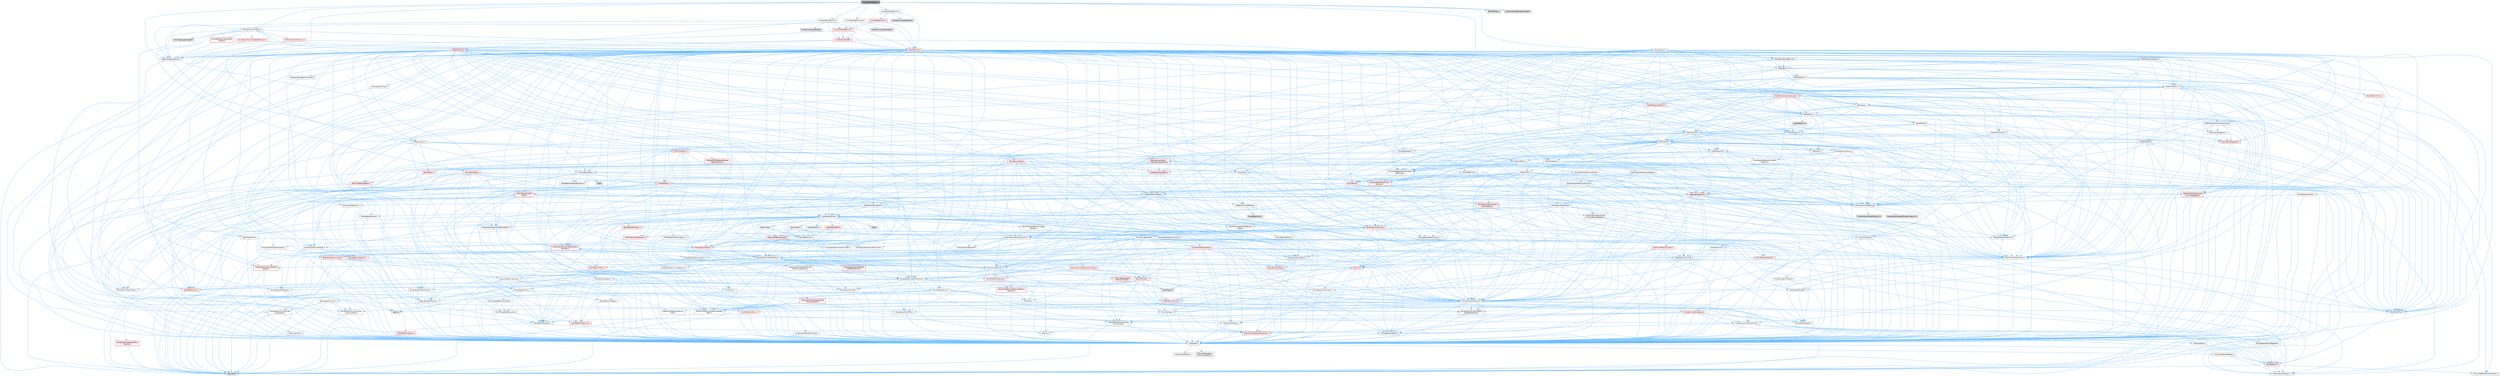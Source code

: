 digraph "CustomAttributes.h"
{
 // INTERACTIVE_SVG=YES
 // LATEX_PDF_SIZE
  bgcolor="transparent";
  edge [fontname=Helvetica,fontsize=10,labelfontname=Helvetica,labelfontsize=10];
  node [fontname=Helvetica,fontsize=10,shape=box,height=0.2,width=0.4];
  Node1 [id="Node000001",label="CustomAttributes.h",height=0.2,width=0.4,color="gray40", fillcolor="grey60", style="filled", fontcolor="black",tooltip=" "];
  Node1 -> Node2 [id="edge1_Node000001_Node000002",color="steelblue1",style="solid",tooltip=" "];
  Node2 [id="Node000002",label="UObject/ObjectMacros.h",height=0.2,width=0.4,color="grey40", fillcolor="white", style="filled",URL="$d8/d8d/ObjectMacros_8h.html",tooltip=" "];
  Node2 -> Node3 [id="edge2_Node000002_Node000003",color="steelblue1",style="solid",tooltip=" "];
  Node3 [id="Node000003",label="Misc/EnumClassFlags.h",height=0.2,width=0.4,color="grey40", fillcolor="white", style="filled",URL="$d8/de7/EnumClassFlags_8h.html",tooltip=" "];
  Node2 -> Node4 [id="edge3_Node000002_Node000004",color="steelblue1",style="solid",tooltip=" "];
  Node4 [id="Node000004",label="UObject/Script.h",height=0.2,width=0.4,color="grey40", fillcolor="white", style="filled",URL="$de/dc6/Script_8h.html",tooltip=" "];
  Node4 -> Node5 [id="edge4_Node000004_Node000005",color="steelblue1",style="solid",tooltip=" "];
  Node5 [id="Node000005",label="Delegates/Delegate.h",height=0.2,width=0.4,color="red", fillcolor="#FFF0F0", style="filled",URL="$d4/d80/Delegate_8h.html",tooltip=" "];
  Node5 -> Node6 [id="edge5_Node000005_Node000006",color="steelblue1",style="solid",tooltip=" "];
  Node6 [id="Node000006",label="CoreTypes.h",height=0.2,width=0.4,color="grey40", fillcolor="white", style="filled",URL="$dc/dec/CoreTypes_8h.html",tooltip=" "];
  Node6 -> Node7 [id="edge6_Node000006_Node000007",color="steelblue1",style="solid",tooltip=" "];
  Node7 [id="Node000007",label="HAL/Platform.h",height=0.2,width=0.4,color="red", fillcolor="#FFF0F0", style="filled",URL="$d9/dd0/Platform_8h.html",tooltip=" "];
  Node7 -> Node9 [id="edge7_Node000007_Node000009",color="steelblue1",style="solid",tooltip=" "];
  Node9 [id="Node000009",label="Misc/LargeWorldCoordinates.h",height=0.2,width=0.4,color="grey40", fillcolor="white", style="filled",URL="$d2/dcb/LargeWorldCoordinates_8h.html",tooltip=" "];
  Node7 -> Node10 [id="edge8_Node000007_Node000010",color="steelblue1",style="solid",tooltip=" "];
  Node10 [id="Node000010",label="type_traits",height=0.2,width=0.4,color="grey60", fillcolor="#E0E0E0", style="filled",tooltip=" "];
  Node7 -> Node11 [id="edge9_Node000007_Node000011",color="steelblue1",style="solid",tooltip=" "];
  Node11 [id="Node000011",label="PreprocessorHelpers.h",height=0.2,width=0.4,color="grey40", fillcolor="white", style="filled",URL="$db/ddb/PreprocessorHelpers_8h.html",tooltip=" "];
  Node6 -> Node17 [id="edge10_Node000006_Node000017",color="steelblue1",style="solid",tooltip=" "];
  Node17 [id="Node000017",label="ProfilingDebugging\l/UMemoryDefines.h",height=0.2,width=0.4,color="grey40", fillcolor="white", style="filled",URL="$d2/da2/UMemoryDefines_8h.html",tooltip=" "];
  Node6 -> Node18 [id="edge11_Node000006_Node000018",color="steelblue1",style="solid",tooltip=" "];
  Node18 [id="Node000018",label="Misc/CoreMiscDefines.h",height=0.2,width=0.4,color="grey40", fillcolor="white", style="filled",URL="$da/d38/CoreMiscDefines_8h.html",tooltip=" "];
  Node18 -> Node7 [id="edge12_Node000018_Node000007",color="steelblue1",style="solid",tooltip=" "];
  Node18 -> Node11 [id="edge13_Node000018_Node000011",color="steelblue1",style="solid",tooltip=" "];
  Node6 -> Node19 [id="edge14_Node000006_Node000019",color="steelblue1",style="solid",tooltip=" "];
  Node19 [id="Node000019",label="Misc/CoreDefines.h",height=0.2,width=0.4,color="grey40", fillcolor="white", style="filled",URL="$d3/dd2/CoreDefines_8h.html",tooltip=" "];
  Node5 -> Node20 [id="edge15_Node000005_Node000020",color="steelblue1",style="solid",tooltip=" "];
  Node20 [id="Node000020",label="Misc/AssertionMacros.h",height=0.2,width=0.4,color="grey40", fillcolor="white", style="filled",URL="$d0/dfa/AssertionMacros_8h.html",tooltip=" "];
  Node20 -> Node6 [id="edge16_Node000020_Node000006",color="steelblue1",style="solid",tooltip=" "];
  Node20 -> Node7 [id="edge17_Node000020_Node000007",color="steelblue1",style="solid",tooltip=" "];
  Node20 -> Node21 [id="edge18_Node000020_Node000021",color="steelblue1",style="solid",tooltip=" "];
  Node21 [id="Node000021",label="HAL/PlatformMisc.h",height=0.2,width=0.4,color="red", fillcolor="#FFF0F0", style="filled",URL="$d0/df5/PlatformMisc_8h.html",tooltip=" "];
  Node21 -> Node6 [id="edge19_Node000021_Node000006",color="steelblue1",style="solid",tooltip=" "];
  Node20 -> Node11 [id="edge20_Node000020_Node000011",color="steelblue1",style="solid",tooltip=" "];
  Node20 -> Node56 [id="edge21_Node000020_Node000056",color="steelblue1",style="solid",tooltip=" "];
  Node56 [id="Node000056",label="Templates/EnableIf.h",height=0.2,width=0.4,color="grey40", fillcolor="white", style="filled",URL="$d7/d60/EnableIf_8h.html",tooltip=" "];
  Node56 -> Node6 [id="edge22_Node000056_Node000006",color="steelblue1",style="solid",tooltip=" "];
  Node20 -> Node57 [id="edge23_Node000020_Node000057",color="steelblue1",style="solid",tooltip=" "];
  Node57 [id="Node000057",label="Templates/IsArrayOrRefOf\lTypeByPredicate.h",height=0.2,width=0.4,color="grey40", fillcolor="white", style="filled",URL="$d6/da1/IsArrayOrRefOfTypeByPredicate_8h.html",tooltip=" "];
  Node57 -> Node6 [id="edge24_Node000057_Node000006",color="steelblue1",style="solid",tooltip=" "];
  Node20 -> Node58 [id="edge25_Node000020_Node000058",color="steelblue1",style="solid",tooltip=" "];
  Node58 [id="Node000058",label="Templates/IsValidVariadic\lFunctionArg.h",height=0.2,width=0.4,color="grey40", fillcolor="white", style="filled",URL="$d0/dc8/IsValidVariadicFunctionArg_8h.html",tooltip=" "];
  Node58 -> Node6 [id="edge26_Node000058_Node000006",color="steelblue1",style="solid",tooltip=" "];
  Node58 -> Node59 [id="edge27_Node000058_Node000059",color="steelblue1",style="solid",tooltip=" "];
  Node59 [id="Node000059",label="IsEnum.h",height=0.2,width=0.4,color="grey40", fillcolor="white", style="filled",URL="$d4/de5/IsEnum_8h.html",tooltip=" "];
  Node58 -> Node10 [id="edge28_Node000058_Node000010",color="steelblue1",style="solid",tooltip=" "];
  Node20 -> Node60 [id="edge29_Node000020_Node000060",color="steelblue1",style="solid",tooltip=" "];
  Node60 [id="Node000060",label="Traits/IsCharEncodingCompatible\lWith.h",height=0.2,width=0.4,color="grey40", fillcolor="white", style="filled",URL="$df/dd1/IsCharEncodingCompatibleWith_8h.html",tooltip=" "];
  Node60 -> Node10 [id="edge30_Node000060_Node000010",color="steelblue1",style="solid",tooltip=" "];
  Node60 -> Node61 [id="edge31_Node000060_Node000061",color="steelblue1",style="solid",tooltip=" "];
  Node61 [id="Node000061",label="Traits/IsCharType.h",height=0.2,width=0.4,color="grey40", fillcolor="white", style="filled",URL="$db/d51/IsCharType_8h.html",tooltip=" "];
  Node61 -> Node6 [id="edge32_Node000061_Node000006",color="steelblue1",style="solid",tooltip=" "];
  Node20 -> Node62 [id="edge33_Node000020_Node000062",color="steelblue1",style="solid",tooltip=" "];
  Node62 [id="Node000062",label="Misc/VarArgs.h",height=0.2,width=0.4,color="grey40", fillcolor="white", style="filled",URL="$d5/d6f/VarArgs_8h.html",tooltip=" "];
  Node62 -> Node6 [id="edge34_Node000062_Node000006",color="steelblue1",style="solid",tooltip=" "];
  Node20 -> Node63 [id="edge35_Node000020_Node000063",color="steelblue1",style="solid",tooltip=" "];
  Node63 [id="Node000063",label="String/FormatStringSan.h",height=0.2,width=0.4,color="red", fillcolor="#FFF0F0", style="filled",URL="$d3/d8b/FormatStringSan_8h.html",tooltip=" "];
  Node63 -> Node10 [id="edge36_Node000063_Node000010",color="steelblue1",style="solid",tooltip=" "];
  Node63 -> Node6 [id="edge37_Node000063_Node000006",color="steelblue1",style="solid",tooltip=" "];
  Node63 -> Node64 [id="edge38_Node000063_Node000064",color="steelblue1",style="solid",tooltip=" "];
  Node64 [id="Node000064",label="Templates/Requires.h",height=0.2,width=0.4,color="grey40", fillcolor="white", style="filled",URL="$dc/d96/Requires_8h.html",tooltip=" "];
  Node64 -> Node56 [id="edge39_Node000064_Node000056",color="steelblue1",style="solid",tooltip=" "];
  Node64 -> Node10 [id="edge40_Node000064_Node000010",color="steelblue1",style="solid",tooltip=" "];
  Node63 -> Node65 [id="edge41_Node000063_Node000065",color="steelblue1",style="solid",tooltip=" "];
  Node65 [id="Node000065",label="Templates/Identity.h",height=0.2,width=0.4,color="grey40", fillcolor="white", style="filled",URL="$d0/dd5/Identity_8h.html",tooltip=" "];
  Node63 -> Node58 [id="edge42_Node000063_Node000058",color="steelblue1",style="solid",tooltip=" "];
  Node63 -> Node61 [id="edge43_Node000063_Node000061",color="steelblue1",style="solid",tooltip=" "];
  Node63 -> Node29 [id="edge44_Node000063_Node000029",color="steelblue1",style="solid",tooltip=" "];
  Node29 [id="Node000029",label="Containers/ContainersFwd.h",height=0.2,width=0.4,color="grey40", fillcolor="white", style="filled",URL="$d4/d0a/ContainersFwd_8h.html",tooltip=" "];
  Node29 -> Node7 [id="edge45_Node000029_Node000007",color="steelblue1",style="solid",tooltip=" "];
  Node29 -> Node6 [id="edge46_Node000029_Node000006",color="steelblue1",style="solid",tooltip=" "];
  Node29 -> Node26 [id="edge47_Node000029_Node000026",color="steelblue1",style="solid",tooltip=" "];
  Node26 [id="Node000026",label="Traits/IsContiguousContainer.h",height=0.2,width=0.4,color="red", fillcolor="#FFF0F0", style="filled",URL="$d5/d3c/IsContiguousContainer_8h.html",tooltip=" "];
  Node26 -> Node6 [id="edge48_Node000026_Node000006",color="steelblue1",style="solid",tooltip=" "];
  Node20 -> Node69 [id="edge49_Node000020_Node000069",color="steelblue1",style="solid",tooltip=" "];
  Node69 [id="Node000069",label="atomic",height=0.2,width=0.4,color="grey60", fillcolor="#E0E0E0", style="filled",tooltip=" "];
  Node5 -> Node70 [id="edge50_Node000005_Node000070",color="steelblue1",style="solid",tooltip=" "];
  Node70 [id="Node000070",label="UObject/NameTypes.h",height=0.2,width=0.4,color="grey40", fillcolor="white", style="filled",URL="$d6/d35/NameTypes_8h.html",tooltip=" "];
  Node70 -> Node6 [id="edge51_Node000070_Node000006",color="steelblue1",style="solid",tooltip=" "];
  Node70 -> Node20 [id="edge52_Node000070_Node000020",color="steelblue1",style="solid",tooltip=" "];
  Node70 -> Node71 [id="edge53_Node000070_Node000071",color="steelblue1",style="solid",tooltip=" "];
  Node71 [id="Node000071",label="HAL/UnrealMemory.h",height=0.2,width=0.4,color="grey40", fillcolor="white", style="filled",URL="$d9/d96/UnrealMemory_8h.html",tooltip=" "];
  Node71 -> Node6 [id="edge54_Node000071_Node000006",color="steelblue1",style="solid",tooltip=" "];
  Node71 -> Node72 [id="edge55_Node000071_Node000072",color="steelblue1",style="solid",tooltip=" "];
  Node72 [id="Node000072",label="GenericPlatform/GenericPlatform\lMemory.h",height=0.2,width=0.4,color="red", fillcolor="#FFF0F0", style="filled",URL="$dd/d22/GenericPlatformMemory_8h.html",tooltip=" "];
  Node72 -> Node28 [id="edge56_Node000072_Node000028",color="steelblue1",style="solid",tooltip=" "];
  Node28 [id="Node000028",label="CoreFwd.h",height=0.2,width=0.4,color="grey40", fillcolor="white", style="filled",URL="$d1/d1e/CoreFwd_8h.html",tooltip=" "];
  Node28 -> Node6 [id="edge57_Node000028_Node000006",color="steelblue1",style="solid",tooltip=" "];
  Node28 -> Node29 [id="edge58_Node000028_Node000029",color="steelblue1",style="solid",tooltip=" "];
  Node28 -> Node30 [id="edge59_Node000028_Node000030",color="steelblue1",style="solid",tooltip=" "];
  Node30 [id="Node000030",label="Math/MathFwd.h",height=0.2,width=0.4,color="grey40", fillcolor="white", style="filled",URL="$d2/d10/MathFwd_8h.html",tooltip=" "];
  Node30 -> Node7 [id="edge60_Node000030_Node000007",color="steelblue1",style="solid",tooltip=" "];
  Node28 -> Node31 [id="edge61_Node000028_Node000031",color="steelblue1",style="solid",tooltip=" "];
  Node31 [id="Node000031",label="UObject/UObjectHierarchy\lFwd.h",height=0.2,width=0.4,color="grey40", fillcolor="white", style="filled",URL="$d3/d13/UObjectHierarchyFwd_8h.html",tooltip=" "];
  Node72 -> Node6 [id="edge62_Node000072_Node000006",color="steelblue1",style="solid",tooltip=" "];
  Node72 -> Node73 [id="edge63_Node000072_Node000073",color="steelblue1",style="solid",tooltip=" "];
  Node73 [id="Node000073",label="HAL/PlatformString.h",height=0.2,width=0.4,color="red", fillcolor="#FFF0F0", style="filled",URL="$db/db5/PlatformString_8h.html",tooltip=" "];
  Node73 -> Node6 [id="edge64_Node000073_Node000006",color="steelblue1",style="solid",tooltip=" "];
  Node71 -> Node75 [id="edge65_Node000071_Node000075",color="steelblue1",style="solid",tooltip=" "];
  Node75 [id="Node000075",label="HAL/MemoryBase.h",height=0.2,width=0.4,color="grey40", fillcolor="white", style="filled",URL="$d6/d9f/MemoryBase_8h.html",tooltip=" "];
  Node75 -> Node6 [id="edge66_Node000075_Node000006",color="steelblue1",style="solid",tooltip=" "];
  Node75 -> Node49 [id="edge67_Node000075_Node000049",color="steelblue1",style="solid",tooltip=" "];
  Node49 [id="Node000049",label="HAL/PlatformAtomics.h",height=0.2,width=0.4,color="red", fillcolor="#FFF0F0", style="filled",URL="$d3/d36/PlatformAtomics_8h.html",tooltip=" "];
  Node49 -> Node6 [id="edge68_Node000049_Node000006",color="steelblue1",style="solid",tooltip=" "];
  Node75 -> Node33 [id="edge69_Node000075_Node000033",color="steelblue1",style="solid",tooltip=" "];
  Node33 [id="Node000033",label="HAL/PlatformCrt.h",height=0.2,width=0.4,color="red", fillcolor="#FFF0F0", style="filled",URL="$d8/d75/PlatformCrt_8h.html",tooltip=" "];
  Node75 -> Node76 [id="edge70_Node000075_Node000076",color="steelblue1",style="solid",tooltip=" "];
  Node76 [id="Node000076",label="Misc/Exec.h",height=0.2,width=0.4,color="grey40", fillcolor="white", style="filled",URL="$de/ddb/Exec_8h.html",tooltip=" "];
  Node76 -> Node6 [id="edge71_Node000076_Node000006",color="steelblue1",style="solid",tooltip=" "];
  Node76 -> Node20 [id="edge72_Node000076_Node000020",color="steelblue1",style="solid",tooltip=" "];
  Node75 -> Node77 [id="edge73_Node000075_Node000077",color="steelblue1",style="solid",tooltip=" "];
  Node77 [id="Node000077",label="Misc/OutputDevice.h",height=0.2,width=0.4,color="grey40", fillcolor="white", style="filled",URL="$d7/d32/OutputDevice_8h.html",tooltip=" "];
  Node77 -> Node28 [id="edge74_Node000077_Node000028",color="steelblue1",style="solid",tooltip=" "];
  Node77 -> Node6 [id="edge75_Node000077_Node000006",color="steelblue1",style="solid",tooltip=" "];
  Node77 -> Node78 [id="edge76_Node000077_Node000078",color="steelblue1",style="solid",tooltip=" "];
  Node78 [id="Node000078",label="Logging/LogVerbosity.h",height=0.2,width=0.4,color="grey40", fillcolor="white", style="filled",URL="$d2/d8f/LogVerbosity_8h.html",tooltip=" "];
  Node78 -> Node6 [id="edge77_Node000078_Node000006",color="steelblue1",style="solid",tooltip=" "];
  Node77 -> Node62 [id="edge78_Node000077_Node000062",color="steelblue1",style="solid",tooltip=" "];
  Node77 -> Node57 [id="edge79_Node000077_Node000057",color="steelblue1",style="solid",tooltip=" "];
  Node77 -> Node58 [id="edge80_Node000077_Node000058",color="steelblue1",style="solid",tooltip=" "];
  Node77 -> Node60 [id="edge81_Node000077_Node000060",color="steelblue1",style="solid",tooltip=" "];
  Node75 -> Node79 [id="edge82_Node000075_Node000079",color="steelblue1",style="solid",tooltip=" "];
  Node79 [id="Node000079",label="Templates/Atomic.h",height=0.2,width=0.4,color="grey40", fillcolor="white", style="filled",URL="$d3/d91/Atomic_8h.html",tooltip=" "];
  Node79 -> Node80 [id="edge83_Node000079_Node000080",color="steelblue1",style="solid",tooltip=" "];
  Node80 [id="Node000080",label="HAL/ThreadSafeCounter.h",height=0.2,width=0.4,color="grey40", fillcolor="white", style="filled",URL="$dc/dc9/ThreadSafeCounter_8h.html",tooltip=" "];
  Node80 -> Node6 [id="edge84_Node000080_Node000006",color="steelblue1",style="solid",tooltip=" "];
  Node80 -> Node49 [id="edge85_Node000080_Node000049",color="steelblue1",style="solid",tooltip=" "];
  Node79 -> Node81 [id="edge86_Node000079_Node000081",color="steelblue1",style="solid",tooltip=" "];
  Node81 [id="Node000081",label="HAL/ThreadSafeCounter64.h",height=0.2,width=0.4,color="grey40", fillcolor="white", style="filled",URL="$d0/d12/ThreadSafeCounter64_8h.html",tooltip=" "];
  Node81 -> Node6 [id="edge87_Node000081_Node000006",color="steelblue1",style="solid",tooltip=" "];
  Node81 -> Node80 [id="edge88_Node000081_Node000080",color="steelblue1",style="solid",tooltip=" "];
  Node79 -> Node82 [id="edge89_Node000079_Node000082",color="steelblue1",style="solid",tooltip=" "];
  Node82 [id="Node000082",label="Templates/IsIntegral.h",height=0.2,width=0.4,color="grey40", fillcolor="white", style="filled",URL="$da/d64/IsIntegral_8h.html",tooltip=" "];
  Node82 -> Node6 [id="edge90_Node000082_Node000006",color="steelblue1",style="solid",tooltip=" "];
  Node79 -> Node83 [id="edge91_Node000079_Node000083",color="steelblue1",style="solid",tooltip=" "];
  Node83 [id="Node000083",label="Templates/IsTrivial.h",height=0.2,width=0.4,color="grey40", fillcolor="white", style="filled",URL="$da/d4c/IsTrivial_8h.html",tooltip=" "];
  Node83 -> Node84 [id="edge92_Node000083_Node000084",color="steelblue1",style="solid",tooltip=" "];
  Node84 [id="Node000084",label="Templates/AndOrNot.h",height=0.2,width=0.4,color="grey40", fillcolor="white", style="filled",URL="$db/d0a/AndOrNot_8h.html",tooltip=" "];
  Node84 -> Node6 [id="edge93_Node000084_Node000006",color="steelblue1",style="solid",tooltip=" "];
  Node83 -> Node85 [id="edge94_Node000083_Node000085",color="steelblue1",style="solid",tooltip=" "];
  Node85 [id="Node000085",label="Templates/IsTriviallyCopy\lConstructible.h",height=0.2,width=0.4,color="grey40", fillcolor="white", style="filled",URL="$d3/d78/IsTriviallyCopyConstructible_8h.html",tooltip=" "];
  Node85 -> Node6 [id="edge95_Node000085_Node000006",color="steelblue1",style="solid",tooltip=" "];
  Node85 -> Node10 [id="edge96_Node000085_Node000010",color="steelblue1",style="solid",tooltip=" "];
  Node83 -> Node86 [id="edge97_Node000083_Node000086",color="steelblue1",style="solid",tooltip=" "];
  Node86 [id="Node000086",label="Templates/IsTriviallyCopy\lAssignable.h",height=0.2,width=0.4,color="grey40", fillcolor="white", style="filled",URL="$d2/df2/IsTriviallyCopyAssignable_8h.html",tooltip=" "];
  Node86 -> Node6 [id="edge98_Node000086_Node000006",color="steelblue1",style="solid",tooltip=" "];
  Node86 -> Node10 [id="edge99_Node000086_Node000010",color="steelblue1",style="solid",tooltip=" "];
  Node83 -> Node10 [id="edge100_Node000083_Node000010",color="steelblue1",style="solid",tooltip=" "];
  Node79 -> Node87 [id="edge101_Node000079_Node000087",color="steelblue1",style="solid",tooltip=" "];
  Node87 [id="Node000087",label="Traits/IntType.h",height=0.2,width=0.4,color="grey40", fillcolor="white", style="filled",URL="$d7/deb/IntType_8h.html",tooltip=" "];
  Node87 -> Node7 [id="edge102_Node000087_Node000007",color="steelblue1",style="solid",tooltip=" "];
  Node79 -> Node69 [id="edge103_Node000079_Node000069",color="steelblue1",style="solid",tooltip=" "];
  Node71 -> Node88 [id="edge104_Node000071_Node000088",color="steelblue1",style="solid",tooltip=" "];
  Node88 [id="Node000088",label="HAL/PlatformMemory.h",height=0.2,width=0.4,color="red", fillcolor="#FFF0F0", style="filled",URL="$de/d68/PlatformMemory_8h.html",tooltip=" "];
  Node88 -> Node6 [id="edge105_Node000088_Node000006",color="steelblue1",style="solid",tooltip=" "];
  Node88 -> Node72 [id="edge106_Node000088_Node000072",color="steelblue1",style="solid",tooltip=" "];
  Node71 -> Node90 [id="edge107_Node000071_Node000090",color="steelblue1",style="solid",tooltip=" "];
  Node90 [id="Node000090",label="ProfilingDebugging\l/MemoryTrace.h",height=0.2,width=0.4,color="red", fillcolor="#FFF0F0", style="filled",URL="$da/dd7/MemoryTrace_8h.html",tooltip=" "];
  Node90 -> Node7 [id="edge108_Node000090_Node000007",color="steelblue1",style="solid",tooltip=" "];
  Node90 -> Node3 [id="edge109_Node000090_Node000003",color="steelblue1",style="solid",tooltip=" "];
  Node90 -> Node55 [id="edge110_Node000090_Node000055",color="steelblue1",style="solid",tooltip=" "];
  Node55 [id="Node000055",label="Trace/Trace.h",height=0.2,width=0.4,color="grey60", fillcolor="#E0E0E0", style="filled",tooltip=" "];
  Node71 -> Node91 [id="edge111_Node000071_Node000091",color="steelblue1",style="solid",tooltip=" "];
  Node91 [id="Node000091",label="Templates/IsPointer.h",height=0.2,width=0.4,color="grey40", fillcolor="white", style="filled",URL="$d7/d05/IsPointer_8h.html",tooltip=" "];
  Node91 -> Node6 [id="edge112_Node000091_Node000006",color="steelblue1",style="solid",tooltip=" "];
  Node70 -> Node92 [id="edge113_Node000070_Node000092",color="steelblue1",style="solid",tooltip=" "];
  Node92 [id="Node000092",label="Templates/UnrealTypeTraits.h",height=0.2,width=0.4,color="grey40", fillcolor="white", style="filled",URL="$d2/d2d/UnrealTypeTraits_8h.html",tooltip=" "];
  Node92 -> Node6 [id="edge114_Node000092_Node000006",color="steelblue1",style="solid",tooltip=" "];
  Node92 -> Node91 [id="edge115_Node000092_Node000091",color="steelblue1",style="solid",tooltip=" "];
  Node92 -> Node20 [id="edge116_Node000092_Node000020",color="steelblue1",style="solid",tooltip=" "];
  Node92 -> Node84 [id="edge117_Node000092_Node000084",color="steelblue1",style="solid",tooltip=" "];
  Node92 -> Node56 [id="edge118_Node000092_Node000056",color="steelblue1",style="solid",tooltip=" "];
  Node92 -> Node93 [id="edge119_Node000092_Node000093",color="steelblue1",style="solid",tooltip=" "];
  Node93 [id="Node000093",label="Templates/IsArithmetic.h",height=0.2,width=0.4,color="grey40", fillcolor="white", style="filled",URL="$d2/d5d/IsArithmetic_8h.html",tooltip=" "];
  Node93 -> Node6 [id="edge120_Node000093_Node000006",color="steelblue1",style="solid",tooltip=" "];
  Node92 -> Node59 [id="edge121_Node000092_Node000059",color="steelblue1",style="solid",tooltip=" "];
  Node92 -> Node94 [id="edge122_Node000092_Node000094",color="steelblue1",style="solid",tooltip=" "];
  Node94 [id="Node000094",label="Templates/Models.h",height=0.2,width=0.4,color="grey40", fillcolor="white", style="filled",URL="$d3/d0c/Models_8h.html",tooltip=" "];
  Node94 -> Node65 [id="edge123_Node000094_Node000065",color="steelblue1",style="solid",tooltip=" "];
  Node92 -> Node95 [id="edge124_Node000092_Node000095",color="steelblue1",style="solid",tooltip=" "];
  Node95 [id="Node000095",label="Templates/IsPODType.h",height=0.2,width=0.4,color="grey40", fillcolor="white", style="filled",URL="$d7/db1/IsPODType_8h.html",tooltip=" "];
  Node95 -> Node6 [id="edge125_Node000095_Node000006",color="steelblue1",style="solid",tooltip=" "];
  Node92 -> Node96 [id="edge126_Node000092_Node000096",color="steelblue1",style="solid",tooltip=" "];
  Node96 [id="Node000096",label="Templates/IsUECoreType.h",height=0.2,width=0.4,color="grey40", fillcolor="white", style="filled",URL="$d1/db8/IsUECoreType_8h.html",tooltip=" "];
  Node96 -> Node6 [id="edge127_Node000096_Node000006",color="steelblue1",style="solid",tooltip=" "];
  Node96 -> Node10 [id="edge128_Node000096_Node000010",color="steelblue1",style="solid",tooltip=" "];
  Node92 -> Node85 [id="edge129_Node000092_Node000085",color="steelblue1",style="solid",tooltip=" "];
  Node70 -> Node97 [id="edge130_Node000070_Node000097",color="steelblue1",style="solid",tooltip=" "];
  Node97 [id="Node000097",label="Templates/UnrealTemplate.h",height=0.2,width=0.4,color="grey40", fillcolor="white", style="filled",URL="$d4/d24/UnrealTemplate_8h.html",tooltip=" "];
  Node97 -> Node6 [id="edge131_Node000097_Node000006",color="steelblue1",style="solid",tooltip=" "];
  Node97 -> Node91 [id="edge132_Node000097_Node000091",color="steelblue1",style="solid",tooltip=" "];
  Node97 -> Node71 [id="edge133_Node000097_Node000071",color="steelblue1",style="solid",tooltip=" "];
  Node97 -> Node98 [id="edge134_Node000097_Node000098",color="steelblue1",style="solid",tooltip=" "];
  Node98 [id="Node000098",label="Templates/CopyQualifiers\lAndRefsFromTo.h",height=0.2,width=0.4,color="red", fillcolor="#FFF0F0", style="filled",URL="$d3/db3/CopyQualifiersAndRefsFromTo_8h.html",tooltip=" "];
  Node97 -> Node92 [id="edge135_Node000097_Node000092",color="steelblue1",style="solid",tooltip=" "];
  Node97 -> Node100 [id="edge136_Node000097_Node000100",color="steelblue1",style="solid",tooltip=" "];
  Node100 [id="Node000100",label="Templates/RemoveReference.h",height=0.2,width=0.4,color="grey40", fillcolor="white", style="filled",URL="$da/dbe/RemoveReference_8h.html",tooltip=" "];
  Node100 -> Node6 [id="edge137_Node000100_Node000006",color="steelblue1",style="solid",tooltip=" "];
  Node97 -> Node64 [id="edge138_Node000097_Node000064",color="steelblue1",style="solid",tooltip=" "];
  Node97 -> Node101 [id="edge139_Node000097_Node000101",color="steelblue1",style="solid",tooltip=" "];
  Node101 [id="Node000101",label="Templates/TypeCompatible\lBytes.h",height=0.2,width=0.4,color="red", fillcolor="#FFF0F0", style="filled",URL="$df/d0a/TypeCompatibleBytes_8h.html",tooltip=" "];
  Node101 -> Node6 [id="edge140_Node000101_Node000006",color="steelblue1",style="solid",tooltip=" "];
  Node101 -> Node10 [id="edge141_Node000101_Node000010",color="steelblue1",style="solid",tooltip=" "];
  Node97 -> Node65 [id="edge142_Node000097_Node000065",color="steelblue1",style="solid",tooltip=" "];
  Node97 -> Node26 [id="edge143_Node000097_Node000026",color="steelblue1",style="solid",tooltip=" "];
  Node97 -> Node102 [id="edge144_Node000097_Node000102",color="steelblue1",style="solid",tooltip=" "];
  Node102 [id="Node000102",label="Traits/UseBitwiseSwap.h",height=0.2,width=0.4,color="grey40", fillcolor="white", style="filled",URL="$db/df3/UseBitwiseSwap_8h.html",tooltip=" "];
  Node102 -> Node6 [id="edge145_Node000102_Node000006",color="steelblue1",style="solid",tooltip=" "];
  Node102 -> Node10 [id="edge146_Node000102_Node000010",color="steelblue1",style="solid",tooltip=" "];
  Node97 -> Node10 [id="edge147_Node000097_Node000010",color="steelblue1",style="solid",tooltip=" "];
  Node70 -> Node103 [id="edge148_Node000070_Node000103",color="steelblue1",style="solid",tooltip=" "];
  Node103 [id="Node000103",label="Containers/UnrealString.h",height=0.2,width=0.4,color="grey40", fillcolor="white", style="filled",URL="$d5/dba/UnrealString_8h.html",tooltip=" "];
  Node103 -> Node104 [id="edge149_Node000103_Node000104",color="steelblue1",style="solid",tooltip=" "];
  Node104 [id="Node000104",label="Containers/UnrealStringIncludes.h.inl",height=0.2,width=0.4,color="grey60", fillcolor="#E0E0E0", style="filled",tooltip=" "];
  Node103 -> Node105 [id="edge150_Node000103_Node000105",color="steelblue1",style="solid",tooltip=" "];
  Node105 [id="Node000105",label="Containers/UnrealString.h.inl",height=0.2,width=0.4,color="grey60", fillcolor="#E0E0E0", style="filled",tooltip=" "];
  Node103 -> Node106 [id="edge151_Node000103_Node000106",color="steelblue1",style="solid",tooltip=" "];
  Node106 [id="Node000106",label="Misc/StringFormatArg.h",height=0.2,width=0.4,color="grey40", fillcolor="white", style="filled",URL="$d2/d16/StringFormatArg_8h.html",tooltip=" "];
  Node106 -> Node29 [id="edge152_Node000106_Node000029",color="steelblue1",style="solid",tooltip=" "];
  Node70 -> Node107 [id="edge153_Node000070_Node000107",color="steelblue1",style="solid",tooltip=" "];
  Node107 [id="Node000107",label="HAL/CriticalSection.h",height=0.2,width=0.4,color="grey40", fillcolor="white", style="filled",URL="$d6/d90/CriticalSection_8h.html",tooltip=" "];
  Node107 -> Node108 [id="edge154_Node000107_Node000108",color="steelblue1",style="solid",tooltip=" "];
  Node108 [id="Node000108",label="HAL/PlatformMutex.h",height=0.2,width=0.4,color="red", fillcolor="#FFF0F0", style="filled",URL="$d9/d0b/PlatformMutex_8h.html",tooltip=" "];
  Node108 -> Node6 [id="edge155_Node000108_Node000006",color="steelblue1",style="solid",tooltip=" "];
  Node70 -> Node110 [id="edge156_Node000070_Node000110",color="steelblue1",style="solid",tooltip=" "];
  Node110 [id="Node000110",label="Containers/StringConv.h",height=0.2,width=0.4,color="grey40", fillcolor="white", style="filled",URL="$d3/ddf/StringConv_8h.html",tooltip=" "];
  Node110 -> Node6 [id="edge157_Node000110_Node000006",color="steelblue1",style="solid",tooltip=" "];
  Node110 -> Node20 [id="edge158_Node000110_Node000020",color="steelblue1",style="solid",tooltip=" "];
  Node110 -> Node111 [id="edge159_Node000110_Node000111",color="steelblue1",style="solid",tooltip=" "];
  Node111 [id="Node000111",label="Containers/ContainerAllocation\lPolicies.h",height=0.2,width=0.4,color="red", fillcolor="#FFF0F0", style="filled",URL="$d7/dff/ContainerAllocationPolicies_8h.html",tooltip=" "];
  Node111 -> Node6 [id="edge160_Node000111_Node000006",color="steelblue1",style="solid",tooltip=" "];
  Node111 -> Node111 [id="edge161_Node000111_Node000111",color="steelblue1",style="solid",tooltip=" "];
  Node111 -> Node113 [id="edge162_Node000111_Node000113",color="steelblue1",style="solid",tooltip=" "];
  Node113 [id="Node000113",label="HAL/PlatformMath.h",height=0.2,width=0.4,color="red", fillcolor="#FFF0F0", style="filled",URL="$dc/d53/PlatformMath_8h.html",tooltip=" "];
  Node113 -> Node6 [id="edge163_Node000113_Node000006",color="steelblue1",style="solid",tooltip=" "];
  Node111 -> Node71 [id="edge164_Node000111_Node000071",color="steelblue1",style="solid",tooltip=" "];
  Node111 -> Node43 [id="edge165_Node000111_Node000043",color="steelblue1",style="solid",tooltip=" "];
  Node43 [id="Node000043",label="Math/NumericLimits.h",height=0.2,width=0.4,color="grey40", fillcolor="white", style="filled",URL="$df/d1b/NumericLimits_8h.html",tooltip=" "];
  Node43 -> Node6 [id="edge166_Node000043_Node000006",color="steelblue1",style="solid",tooltip=" "];
  Node111 -> Node20 [id="edge167_Node000111_Node000020",color="steelblue1",style="solid",tooltip=" "];
  Node111 -> Node121 [id="edge168_Node000111_Node000121",color="steelblue1",style="solid",tooltip=" "];
  Node121 [id="Node000121",label="Templates/IsPolymorphic.h",height=0.2,width=0.4,color="grey40", fillcolor="white", style="filled",URL="$dc/d20/IsPolymorphic_8h.html",tooltip=" "];
  Node111 -> Node122 [id="edge169_Node000111_Node000122",color="steelblue1",style="solid",tooltip=" "];
  Node122 [id="Node000122",label="Templates/MemoryOps.h",height=0.2,width=0.4,color="red", fillcolor="#FFF0F0", style="filled",URL="$db/dea/MemoryOps_8h.html",tooltip=" "];
  Node122 -> Node6 [id="edge170_Node000122_Node000006",color="steelblue1",style="solid",tooltip=" "];
  Node122 -> Node71 [id="edge171_Node000122_Node000071",color="steelblue1",style="solid",tooltip=" "];
  Node122 -> Node86 [id="edge172_Node000122_Node000086",color="steelblue1",style="solid",tooltip=" "];
  Node122 -> Node85 [id="edge173_Node000122_Node000085",color="steelblue1",style="solid",tooltip=" "];
  Node122 -> Node64 [id="edge174_Node000122_Node000064",color="steelblue1",style="solid",tooltip=" "];
  Node122 -> Node92 [id="edge175_Node000122_Node000092",color="steelblue1",style="solid",tooltip=" "];
  Node122 -> Node102 [id="edge176_Node000122_Node000102",color="steelblue1",style="solid",tooltip=" "];
  Node122 -> Node10 [id="edge177_Node000122_Node000010",color="steelblue1",style="solid",tooltip=" "];
  Node111 -> Node101 [id="edge178_Node000111_Node000101",color="steelblue1",style="solid",tooltip=" "];
  Node111 -> Node10 [id="edge179_Node000111_Node000010",color="steelblue1",style="solid",tooltip=" "];
  Node110 -> Node123 [id="edge180_Node000110_Node000123",color="steelblue1",style="solid",tooltip=" "];
  Node123 [id="Node000123",label="Containers/Array.h",height=0.2,width=0.4,color="grey40", fillcolor="white", style="filled",URL="$df/dd0/Array_8h.html",tooltip=" "];
  Node123 -> Node6 [id="edge181_Node000123_Node000006",color="steelblue1",style="solid",tooltip=" "];
  Node123 -> Node20 [id="edge182_Node000123_Node000020",color="steelblue1",style="solid",tooltip=" "];
  Node123 -> Node124 [id="edge183_Node000123_Node000124",color="steelblue1",style="solid",tooltip=" "];
  Node124 [id="Node000124",label="Misc/IntrusiveUnsetOptional\lState.h",height=0.2,width=0.4,color="grey40", fillcolor="white", style="filled",URL="$d2/d0a/IntrusiveUnsetOptionalState_8h.html",tooltip=" "];
  Node124 -> Node125 [id="edge184_Node000124_Node000125",color="steelblue1",style="solid",tooltip=" "];
  Node125 [id="Node000125",label="Misc/OptionalFwd.h",height=0.2,width=0.4,color="grey40", fillcolor="white", style="filled",URL="$dc/d50/OptionalFwd_8h.html",tooltip=" "];
  Node123 -> Node126 [id="edge185_Node000123_Node000126",color="steelblue1",style="solid",tooltip=" "];
  Node126 [id="Node000126",label="Misc/ReverseIterate.h",height=0.2,width=0.4,color="red", fillcolor="#FFF0F0", style="filled",URL="$db/de3/ReverseIterate_8h.html",tooltip=" "];
  Node126 -> Node7 [id="edge186_Node000126_Node000007",color="steelblue1",style="solid",tooltip=" "];
  Node123 -> Node71 [id="edge187_Node000123_Node000071",color="steelblue1",style="solid",tooltip=" "];
  Node123 -> Node92 [id="edge188_Node000123_Node000092",color="steelblue1",style="solid",tooltip=" "];
  Node123 -> Node97 [id="edge189_Node000123_Node000097",color="steelblue1",style="solid",tooltip=" "];
  Node123 -> Node128 [id="edge190_Node000123_Node000128",color="steelblue1",style="solid",tooltip=" "];
  Node128 [id="Node000128",label="Containers/AllowShrinking.h",height=0.2,width=0.4,color="grey40", fillcolor="white", style="filled",URL="$d7/d1a/AllowShrinking_8h.html",tooltip=" "];
  Node128 -> Node6 [id="edge191_Node000128_Node000006",color="steelblue1",style="solid",tooltip=" "];
  Node123 -> Node111 [id="edge192_Node000123_Node000111",color="steelblue1",style="solid",tooltip=" "];
  Node123 -> Node129 [id="edge193_Node000123_Node000129",color="steelblue1",style="solid",tooltip=" "];
  Node129 [id="Node000129",label="Containers/ContainerElement\lTypeCompatibility.h",height=0.2,width=0.4,color="grey40", fillcolor="white", style="filled",URL="$df/ddf/ContainerElementTypeCompatibility_8h.html",tooltip=" "];
  Node129 -> Node6 [id="edge194_Node000129_Node000006",color="steelblue1",style="solid",tooltip=" "];
  Node129 -> Node92 [id="edge195_Node000129_Node000092",color="steelblue1",style="solid",tooltip=" "];
  Node123 -> Node130 [id="edge196_Node000123_Node000130",color="steelblue1",style="solid",tooltip=" "];
  Node130 [id="Node000130",label="Serialization/Archive.h",height=0.2,width=0.4,color="red", fillcolor="#FFF0F0", style="filled",URL="$d7/d3b/Archive_8h.html",tooltip=" "];
  Node130 -> Node28 [id="edge197_Node000130_Node000028",color="steelblue1",style="solid",tooltip=" "];
  Node130 -> Node6 [id="edge198_Node000130_Node000006",color="steelblue1",style="solid",tooltip=" "];
  Node130 -> Node131 [id="edge199_Node000130_Node000131",color="steelblue1",style="solid",tooltip=" "];
  Node131 [id="Node000131",label="HAL/PlatformProperties.h",height=0.2,width=0.4,color="red", fillcolor="#FFF0F0", style="filled",URL="$d9/db0/PlatformProperties_8h.html",tooltip=" "];
  Node131 -> Node6 [id="edge200_Node000131_Node000006",color="steelblue1",style="solid",tooltip=" "];
  Node130 -> Node30 [id="edge201_Node000130_Node000030",color="steelblue1",style="solid",tooltip=" "];
  Node130 -> Node20 [id="edge202_Node000130_Node000020",color="steelblue1",style="solid",tooltip=" "];
  Node130 -> Node135 [id="edge203_Node000130_Node000135",color="steelblue1",style="solid",tooltip=" "];
  Node135 [id="Node000135",label="Misc/EngineVersionBase.h",height=0.2,width=0.4,color="grey40", fillcolor="white", style="filled",URL="$d5/d2b/EngineVersionBase_8h.html",tooltip=" "];
  Node135 -> Node6 [id="edge204_Node000135_Node000006",color="steelblue1",style="solid",tooltip=" "];
  Node130 -> Node62 [id="edge205_Node000130_Node000062",color="steelblue1",style="solid",tooltip=" "];
  Node130 -> Node56 [id="edge206_Node000130_Node000056",color="steelblue1",style="solid",tooltip=" "];
  Node130 -> Node57 [id="edge207_Node000130_Node000057",color="steelblue1",style="solid",tooltip=" "];
  Node130 -> Node138 [id="edge208_Node000130_Node000138",color="steelblue1",style="solid",tooltip=" "];
  Node138 [id="Node000138",label="Templates/IsEnumClass.h",height=0.2,width=0.4,color="grey40", fillcolor="white", style="filled",URL="$d7/d15/IsEnumClass_8h.html",tooltip=" "];
  Node138 -> Node6 [id="edge209_Node000138_Node000006",color="steelblue1",style="solid",tooltip=" "];
  Node138 -> Node84 [id="edge210_Node000138_Node000084",color="steelblue1",style="solid",tooltip=" "];
  Node130 -> Node58 [id="edge211_Node000130_Node000058",color="steelblue1",style="solid",tooltip=" "];
  Node130 -> Node97 [id="edge212_Node000130_Node000097",color="steelblue1",style="solid",tooltip=" "];
  Node130 -> Node60 [id="edge213_Node000130_Node000060",color="steelblue1",style="solid",tooltip=" "];
  Node130 -> Node139 [id="edge214_Node000130_Node000139",color="steelblue1",style="solid",tooltip=" "];
  Node139 [id="Node000139",label="UObject/ObjectVersion.h",height=0.2,width=0.4,color="grey40", fillcolor="white", style="filled",URL="$da/d63/ObjectVersion_8h.html",tooltip=" "];
  Node139 -> Node6 [id="edge215_Node000139_Node000006",color="steelblue1",style="solid",tooltip=" "];
  Node123 -> Node140 [id="edge216_Node000123_Node000140",color="steelblue1",style="solid",tooltip=" "];
  Node140 [id="Node000140",label="Serialization/MemoryImage\lWriter.h",height=0.2,width=0.4,color="grey40", fillcolor="white", style="filled",URL="$d0/d08/MemoryImageWriter_8h.html",tooltip=" "];
  Node140 -> Node6 [id="edge217_Node000140_Node000006",color="steelblue1",style="solid",tooltip=" "];
  Node140 -> Node141 [id="edge218_Node000140_Node000141",color="steelblue1",style="solid",tooltip=" "];
  Node141 [id="Node000141",label="Serialization/MemoryLayout.h",height=0.2,width=0.4,color="grey40", fillcolor="white", style="filled",URL="$d7/d66/MemoryLayout_8h.html",tooltip=" "];
  Node141 -> Node142 [id="edge219_Node000141_Node000142",color="steelblue1",style="solid",tooltip=" "];
  Node142 [id="Node000142",label="Concepts/StaticClassProvider.h",height=0.2,width=0.4,color="grey40", fillcolor="white", style="filled",URL="$dd/d83/StaticClassProvider_8h.html",tooltip=" "];
  Node141 -> Node143 [id="edge220_Node000141_Node000143",color="steelblue1",style="solid",tooltip=" "];
  Node143 [id="Node000143",label="Concepts/StaticStructProvider.h",height=0.2,width=0.4,color="grey40", fillcolor="white", style="filled",URL="$d5/d77/StaticStructProvider_8h.html",tooltip=" "];
  Node141 -> Node144 [id="edge221_Node000141_Node000144",color="steelblue1",style="solid",tooltip=" "];
  Node144 [id="Node000144",label="Containers/EnumAsByte.h",height=0.2,width=0.4,color="grey40", fillcolor="white", style="filled",URL="$d6/d9a/EnumAsByte_8h.html",tooltip=" "];
  Node144 -> Node6 [id="edge222_Node000144_Node000006",color="steelblue1",style="solid",tooltip=" "];
  Node144 -> Node95 [id="edge223_Node000144_Node000095",color="steelblue1",style="solid",tooltip=" "];
  Node144 -> Node145 [id="edge224_Node000144_Node000145",color="steelblue1",style="solid",tooltip=" "];
  Node145 [id="Node000145",label="Templates/TypeHash.h",height=0.2,width=0.4,color="red", fillcolor="#FFF0F0", style="filled",URL="$d1/d62/TypeHash_8h.html",tooltip=" "];
  Node145 -> Node6 [id="edge225_Node000145_Node000006",color="steelblue1",style="solid",tooltip=" "];
  Node145 -> Node64 [id="edge226_Node000145_Node000064",color="steelblue1",style="solid",tooltip=" "];
  Node145 -> Node146 [id="edge227_Node000145_Node000146",color="steelblue1",style="solid",tooltip=" "];
  Node146 [id="Node000146",label="Misc/Crc.h",height=0.2,width=0.4,color="red", fillcolor="#FFF0F0", style="filled",URL="$d4/dd2/Crc_8h.html",tooltip=" "];
  Node146 -> Node6 [id="edge228_Node000146_Node000006",color="steelblue1",style="solid",tooltip=" "];
  Node146 -> Node73 [id="edge229_Node000146_Node000073",color="steelblue1",style="solid",tooltip=" "];
  Node146 -> Node20 [id="edge230_Node000146_Node000020",color="steelblue1",style="solid",tooltip=" "];
  Node146 -> Node147 [id="edge231_Node000146_Node000147",color="steelblue1",style="solid",tooltip=" "];
  Node147 [id="Node000147",label="Misc/CString.h",height=0.2,width=0.4,color="red", fillcolor="#FFF0F0", style="filled",URL="$d2/d49/CString_8h.html",tooltip=" "];
  Node147 -> Node6 [id="edge232_Node000147_Node000006",color="steelblue1",style="solid",tooltip=" "];
  Node147 -> Node33 [id="edge233_Node000147_Node000033",color="steelblue1",style="solid",tooltip=" "];
  Node147 -> Node73 [id="edge234_Node000147_Node000073",color="steelblue1",style="solid",tooltip=" "];
  Node147 -> Node20 [id="edge235_Node000147_Node000020",color="steelblue1",style="solid",tooltip=" "];
  Node147 -> Node62 [id="edge236_Node000147_Node000062",color="steelblue1",style="solid",tooltip=" "];
  Node147 -> Node57 [id="edge237_Node000147_Node000057",color="steelblue1",style="solid",tooltip=" "];
  Node147 -> Node58 [id="edge238_Node000147_Node000058",color="steelblue1",style="solid",tooltip=" "];
  Node147 -> Node60 [id="edge239_Node000147_Node000060",color="steelblue1",style="solid",tooltip=" "];
  Node146 -> Node92 [id="edge240_Node000146_Node000092",color="steelblue1",style="solid",tooltip=" "];
  Node146 -> Node61 [id="edge241_Node000146_Node000061",color="steelblue1",style="solid",tooltip=" "];
  Node145 -> Node10 [id="edge242_Node000145_Node000010",color="steelblue1",style="solid",tooltip=" "];
  Node141 -> Node23 [id="edge243_Node000141_Node000023",color="steelblue1",style="solid",tooltip=" "];
  Node23 [id="Node000023",label="Containers/StringFwd.h",height=0.2,width=0.4,color="grey40", fillcolor="white", style="filled",URL="$df/d37/StringFwd_8h.html",tooltip=" "];
  Node23 -> Node6 [id="edge244_Node000023_Node000006",color="steelblue1",style="solid",tooltip=" "];
  Node23 -> Node24 [id="edge245_Node000023_Node000024",color="steelblue1",style="solid",tooltip=" "];
  Node24 [id="Node000024",label="Traits/ElementType.h",height=0.2,width=0.4,color="red", fillcolor="#FFF0F0", style="filled",URL="$d5/d4f/ElementType_8h.html",tooltip=" "];
  Node24 -> Node7 [id="edge246_Node000024_Node000007",color="steelblue1",style="solid",tooltip=" "];
  Node24 -> Node10 [id="edge247_Node000024_Node000010",color="steelblue1",style="solid",tooltip=" "];
  Node23 -> Node26 [id="edge248_Node000023_Node000026",color="steelblue1",style="solid",tooltip=" "];
  Node141 -> Node71 [id="edge249_Node000141_Node000071",color="steelblue1",style="solid",tooltip=" "];
  Node141 -> Node152 [id="edge250_Node000141_Node000152",color="steelblue1",style="solid",tooltip=" "];
  Node152 [id="Node000152",label="Misc/DelayedAutoRegister.h",height=0.2,width=0.4,color="grey40", fillcolor="white", style="filled",URL="$d1/dda/DelayedAutoRegister_8h.html",tooltip=" "];
  Node152 -> Node7 [id="edge251_Node000152_Node000007",color="steelblue1",style="solid",tooltip=" "];
  Node141 -> Node56 [id="edge252_Node000141_Node000056",color="steelblue1",style="solid",tooltip=" "];
  Node141 -> Node153 [id="edge253_Node000141_Node000153",color="steelblue1",style="solid",tooltip=" "];
  Node153 [id="Node000153",label="Templates/IsAbstract.h",height=0.2,width=0.4,color="grey40", fillcolor="white", style="filled",URL="$d8/db7/IsAbstract_8h.html",tooltip=" "];
  Node141 -> Node121 [id="edge254_Node000141_Node000121",color="steelblue1",style="solid",tooltip=" "];
  Node141 -> Node94 [id="edge255_Node000141_Node000094",color="steelblue1",style="solid",tooltip=" "];
  Node141 -> Node97 [id="edge256_Node000141_Node000097",color="steelblue1",style="solid",tooltip=" "];
  Node123 -> Node154 [id="edge257_Node000123_Node000154",color="steelblue1",style="solid",tooltip=" "];
  Node154 [id="Node000154",label="Algo/Heapify.h",height=0.2,width=0.4,color="grey40", fillcolor="white", style="filled",URL="$d0/d2a/Heapify_8h.html",tooltip=" "];
  Node154 -> Node155 [id="edge258_Node000154_Node000155",color="steelblue1",style="solid",tooltip=" "];
  Node155 [id="Node000155",label="Algo/Impl/BinaryHeap.h",height=0.2,width=0.4,color="red", fillcolor="#FFF0F0", style="filled",URL="$d7/da3/Algo_2Impl_2BinaryHeap_8h.html",tooltip=" "];
  Node155 -> Node156 [id="edge259_Node000155_Node000156",color="steelblue1",style="solid",tooltip=" "];
  Node156 [id="Node000156",label="Templates/Invoke.h",height=0.2,width=0.4,color="red", fillcolor="#FFF0F0", style="filled",URL="$d7/deb/Invoke_8h.html",tooltip=" "];
  Node156 -> Node6 [id="edge260_Node000156_Node000006",color="steelblue1",style="solid",tooltip=" "];
  Node156 -> Node97 [id="edge261_Node000156_Node000097",color="steelblue1",style="solid",tooltip=" "];
  Node156 -> Node10 [id="edge262_Node000156_Node000010",color="steelblue1",style="solid",tooltip=" "];
  Node155 -> Node10 [id="edge263_Node000155_Node000010",color="steelblue1",style="solid",tooltip=" "];
  Node154 -> Node160 [id="edge264_Node000154_Node000160",color="steelblue1",style="solid",tooltip=" "];
  Node160 [id="Node000160",label="Templates/IdentityFunctor.h",height=0.2,width=0.4,color="grey40", fillcolor="white", style="filled",URL="$d7/d2e/IdentityFunctor_8h.html",tooltip=" "];
  Node160 -> Node7 [id="edge265_Node000160_Node000007",color="steelblue1",style="solid",tooltip=" "];
  Node154 -> Node156 [id="edge266_Node000154_Node000156",color="steelblue1",style="solid",tooltip=" "];
  Node154 -> Node161 [id="edge267_Node000154_Node000161",color="steelblue1",style="solid",tooltip=" "];
  Node161 [id="Node000161",label="Templates/Less.h",height=0.2,width=0.4,color="grey40", fillcolor="white", style="filled",URL="$de/dc8/Less_8h.html",tooltip=" "];
  Node161 -> Node6 [id="edge268_Node000161_Node000006",color="steelblue1",style="solid",tooltip=" "];
  Node161 -> Node97 [id="edge269_Node000161_Node000097",color="steelblue1",style="solid",tooltip=" "];
  Node154 -> Node97 [id="edge270_Node000154_Node000097",color="steelblue1",style="solid",tooltip=" "];
  Node123 -> Node162 [id="edge271_Node000123_Node000162",color="steelblue1",style="solid",tooltip=" "];
  Node162 [id="Node000162",label="Algo/HeapSort.h",height=0.2,width=0.4,color="grey40", fillcolor="white", style="filled",URL="$d3/d92/HeapSort_8h.html",tooltip=" "];
  Node162 -> Node155 [id="edge272_Node000162_Node000155",color="steelblue1",style="solid",tooltip=" "];
  Node162 -> Node160 [id="edge273_Node000162_Node000160",color="steelblue1",style="solid",tooltip=" "];
  Node162 -> Node161 [id="edge274_Node000162_Node000161",color="steelblue1",style="solid",tooltip=" "];
  Node162 -> Node97 [id="edge275_Node000162_Node000097",color="steelblue1",style="solid",tooltip=" "];
  Node123 -> Node163 [id="edge276_Node000123_Node000163",color="steelblue1",style="solid",tooltip=" "];
  Node163 [id="Node000163",label="Algo/IsHeap.h",height=0.2,width=0.4,color="grey40", fillcolor="white", style="filled",URL="$de/d32/IsHeap_8h.html",tooltip=" "];
  Node163 -> Node155 [id="edge277_Node000163_Node000155",color="steelblue1",style="solid",tooltip=" "];
  Node163 -> Node160 [id="edge278_Node000163_Node000160",color="steelblue1",style="solid",tooltip=" "];
  Node163 -> Node156 [id="edge279_Node000163_Node000156",color="steelblue1",style="solid",tooltip=" "];
  Node163 -> Node161 [id="edge280_Node000163_Node000161",color="steelblue1",style="solid",tooltip=" "];
  Node163 -> Node97 [id="edge281_Node000163_Node000097",color="steelblue1",style="solid",tooltip=" "];
  Node123 -> Node155 [id="edge282_Node000123_Node000155",color="steelblue1",style="solid",tooltip=" "];
  Node123 -> Node164 [id="edge283_Node000123_Node000164",color="steelblue1",style="solid",tooltip=" "];
  Node164 [id="Node000164",label="Algo/StableSort.h",height=0.2,width=0.4,color="red", fillcolor="#FFF0F0", style="filled",URL="$d7/d3c/StableSort_8h.html",tooltip=" "];
  Node164 -> Node160 [id="edge284_Node000164_Node000160",color="steelblue1",style="solid",tooltip=" "];
  Node164 -> Node156 [id="edge285_Node000164_Node000156",color="steelblue1",style="solid",tooltip=" "];
  Node164 -> Node161 [id="edge286_Node000164_Node000161",color="steelblue1",style="solid",tooltip=" "];
  Node164 -> Node97 [id="edge287_Node000164_Node000097",color="steelblue1",style="solid",tooltip=" "];
  Node123 -> Node167 [id="edge288_Node000123_Node000167",color="steelblue1",style="solid",tooltip=" "];
  Node167 [id="Node000167",label="Concepts/GetTypeHashable.h",height=0.2,width=0.4,color="grey40", fillcolor="white", style="filled",URL="$d3/da2/GetTypeHashable_8h.html",tooltip=" "];
  Node167 -> Node6 [id="edge289_Node000167_Node000006",color="steelblue1",style="solid",tooltip=" "];
  Node167 -> Node145 [id="edge290_Node000167_Node000145",color="steelblue1",style="solid",tooltip=" "];
  Node123 -> Node160 [id="edge291_Node000123_Node000160",color="steelblue1",style="solid",tooltip=" "];
  Node123 -> Node156 [id="edge292_Node000123_Node000156",color="steelblue1",style="solid",tooltip=" "];
  Node123 -> Node161 [id="edge293_Node000123_Node000161",color="steelblue1",style="solid",tooltip=" "];
  Node123 -> Node168 [id="edge294_Node000123_Node000168",color="steelblue1",style="solid",tooltip=" "];
  Node168 [id="Node000168",label="Templates/LosesQualifiers\lFromTo.h",height=0.2,width=0.4,color="red", fillcolor="#FFF0F0", style="filled",URL="$d2/db3/LosesQualifiersFromTo_8h.html",tooltip=" "];
  Node168 -> Node10 [id="edge295_Node000168_Node000010",color="steelblue1",style="solid",tooltip=" "];
  Node123 -> Node64 [id="edge296_Node000123_Node000064",color="steelblue1",style="solid",tooltip=" "];
  Node123 -> Node169 [id="edge297_Node000123_Node000169",color="steelblue1",style="solid",tooltip=" "];
  Node169 [id="Node000169",label="Templates/Sorting.h",height=0.2,width=0.4,color="red", fillcolor="#FFF0F0", style="filled",URL="$d3/d9e/Sorting_8h.html",tooltip=" "];
  Node169 -> Node6 [id="edge298_Node000169_Node000006",color="steelblue1",style="solid",tooltip=" "];
  Node169 -> Node113 [id="edge299_Node000169_Node000113",color="steelblue1",style="solid",tooltip=" "];
  Node169 -> Node161 [id="edge300_Node000169_Node000161",color="steelblue1",style="solid",tooltip=" "];
  Node123 -> Node173 [id="edge301_Node000123_Node000173",color="steelblue1",style="solid",tooltip=" "];
  Node173 [id="Node000173",label="Templates/AlignmentTemplates.h",height=0.2,width=0.4,color="grey40", fillcolor="white", style="filled",URL="$dd/d32/AlignmentTemplates_8h.html",tooltip=" "];
  Node173 -> Node6 [id="edge302_Node000173_Node000006",color="steelblue1",style="solid",tooltip=" "];
  Node173 -> Node82 [id="edge303_Node000173_Node000082",color="steelblue1",style="solid",tooltip=" "];
  Node173 -> Node91 [id="edge304_Node000173_Node000091",color="steelblue1",style="solid",tooltip=" "];
  Node123 -> Node24 [id="edge305_Node000123_Node000024",color="steelblue1",style="solid",tooltip=" "];
  Node123 -> Node119 [id="edge306_Node000123_Node000119",color="steelblue1",style="solid",tooltip=" "];
  Node119 [id="Node000119",label="limits",height=0.2,width=0.4,color="grey60", fillcolor="#E0E0E0", style="filled",tooltip=" "];
  Node123 -> Node10 [id="edge307_Node000123_Node000010",color="steelblue1",style="solid",tooltip=" "];
  Node110 -> Node147 [id="edge308_Node000110_Node000147",color="steelblue1",style="solid",tooltip=" "];
  Node110 -> Node174 [id="edge309_Node000110_Node000174",color="steelblue1",style="solid",tooltip=" "];
  Node174 [id="Node000174",label="Templates/IsArray.h",height=0.2,width=0.4,color="grey40", fillcolor="white", style="filled",URL="$d8/d8d/IsArray_8h.html",tooltip=" "];
  Node174 -> Node6 [id="edge310_Node000174_Node000006",color="steelblue1",style="solid",tooltip=" "];
  Node110 -> Node97 [id="edge311_Node000110_Node000097",color="steelblue1",style="solid",tooltip=" "];
  Node110 -> Node92 [id="edge312_Node000110_Node000092",color="steelblue1",style="solid",tooltip=" "];
  Node110 -> Node24 [id="edge313_Node000110_Node000024",color="steelblue1",style="solid",tooltip=" "];
  Node110 -> Node60 [id="edge314_Node000110_Node000060",color="steelblue1",style="solid",tooltip=" "];
  Node110 -> Node26 [id="edge315_Node000110_Node000026",color="steelblue1",style="solid",tooltip=" "];
  Node110 -> Node10 [id="edge316_Node000110_Node000010",color="steelblue1",style="solid",tooltip=" "];
  Node70 -> Node23 [id="edge317_Node000070_Node000023",color="steelblue1",style="solid",tooltip=" "];
  Node70 -> Node175 [id="edge318_Node000070_Node000175",color="steelblue1",style="solid",tooltip=" "];
  Node175 [id="Node000175",label="UObject/UnrealNames.h",height=0.2,width=0.4,color="grey40", fillcolor="white", style="filled",URL="$d8/db1/UnrealNames_8h.html",tooltip=" "];
  Node175 -> Node6 [id="edge319_Node000175_Node000006",color="steelblue1",style="solid",tooltip=" "];
  Node175 -> Node176 [id="edge320_Node000175_Node000176",color="steelblue1",style="solid",tooltip=" "];
  Node176 [id="Node000176",label="UnrealNames.inl",height=0.2,width=0.4,color="grey60", fillcolor="#E0E0E0", style="filled",tooltip=" "];
  Node70 -> Node79 [id="edge321_Node000070_Node000079",color="steelblue1",style="solid",tooltip=" "];
  Node70 -> Node141 [id="edge322_Node000070_Node000141",color="steelblue1",style="solid",tooltip=" "];
  Node70 -> Node124 [id="edge323_Node000070_Node000124",color="steelblue1",style="solid",tooltip=" "];
  Node70 -> Node177 [id="edge324_Node000070_Node000177",color="steelblue1",style="solid",tooltip=" "];
  Node177 [id="Node000177",label="Misc/StringBuilder.h",height=0.2,width=0.4,color="grey40", fillcolor="white", style="filled",URL="$d4/d52/StringBuilder_8h.html",tooltip=" "];
  Node177 -> Node23 [id="edge325_Node000177_Node000023",color="steelblue1",style="solid",tooltip=" "];
  Node177 -> Node178 [id="edge326_Node000177_Node000178",color="steelblue1",style="solid",tooltip=" "];
  Node178 [id="Node000178",label="Containers/StringView.h",height=0.2,width=0.4,color="red", fillcolor="#FFF0F0", style="filled",URL="$dd/dea/StringView_8h.html",tooltip=" "];
  Node178 -> Node6 [id="edge327_Node000178_Node000006",color="steelblue1",style="solid",tooltip=" "];
  Node178 -> Node23 [id="edge328_Node000178_Node000023",color="steelblue1",style="solid",tooltip=" "];
  Node178 -> Node71 [id="edge329_Node000178_Node000071",color="steelblue1",style="solid",tooltip=" "];
  Node178 -> Node43 [id="edge330_Node000178_Node000043",color="steelblue1",style="solid",tooltip=" "];
  Node178 -> Node172 [id="edge331_Node000178_Node000172",color="steelblue1",style="solid",tooltip=" "];
  Node172 [id="Node000172",label="Math/UnrealMathUtility.h",height=0.2,width=0.4,color="grey40", fillcolor="white", style="filled",URL="$db/db8/UnrealMathUtility_8h.html",tooltip=" "];
  Node172 -> Node6 [id="edge332_Node000172_Node000006",color="steelblue1",style="solid",tooltip=" "];
  Node172 -> Node20 [id="edge333_Node000172_Node000020",color="steelblue1",style="solid",tooltip=" "];
  Node172 -> Node113 [id="edge334_Node000172_Node000113",color="steelblue1",style="solid",tooltip=" "];
  Node172 -> Node30 [id="edge335_Node000172_Node000030",color="steelblue1",style="solid",tooltip=" "];
  Node172 -> Node65 [id="edge336_Node000172_Node000065",color="steelblue1",style="solid",tooltip=" "];
  Node172 -> Node64 [id="edge337_Node000172_Node000064",color="steelblue1",style="solid",tooltip=" "];
  Node178 -> Node146 [id="edge338_Node000178_Node000146",color="steelblue1",style="solid",tooltip=" "];
  Node178 -> Node147 [id="edge339_Node000178_Node000147",color="steelblue1",style="solid",tooltip=" "];
  Node178 -> Node126 [id="edge340_Node000178_Node000126",color="steelblue1",style="solid",tooltip=" "];
  Node178 -> Node64 [id="edge341_Node000178_Node000064",color="steelblue1",style="solid",tooltip=" "];
  Node178 -> Node97 [id="edge342_Node000178_Node000097",color="steelblue1",style="solid",tooltip=" "];
  Node178 -> Node24 [id="edge343_Node000178_Node000024",color="steelblue1",style="solid",tooltip=" "];
  Node178 -> Node60 [id="edge344_Node000178_Node000060",color="steelblue1",style="solid",tooltip=" "];
  Node178 -> Node61 [id="edge345_Node000178_Node000061",color="steelblue1",style="solid",tooltip=" "];
  Node178 -> Node26 [id="edge346_Node000178_Node000026",color="steelblue1",style="solid",tooltip=" "];
  Node178 -> Node10 [id="edge347_Node000178_Node000010",color="steelblue1",style="solid",tooltip=" "];
  Node177 -> Node6 [id="edge348_Node000177_Node000006",color="steelblue1",style="solid",tooltip=" "];
  Node177 -> Node73 [id="edge349_Node000177_Node000073",color="steelblue1",style="solid",tooltip=" "];
  Node177 -> Node71 [id="edge350_Node000177_Node000071",color="steelblue1",style="solid",tooltip=" "];
  Node177 -> Node20 [id="edge351_Node000177_Node000020",color="steelblue1",style="solid",tooltip=" "];
  Node177 -> Node147 [id="edge352_Node000177_Node000147",color="steelblue1",style="solid",tooltip=" "];
  Node177 -> Node56 [id="edge353_Node000177_Node000056",color="steelblue1",style="solid",tooltip=" "];
  Node177 -> Node57 [id="edge354_Node000177_Node000057",color="steelblue1",style="solid",tooltip=" "];
  Node177 -> Node58 [id="edge355_Node000177_Node000058",color="steelblue1",style="solid",tooltip=" "];
  Node177 -> Node64 [id="edge356_Node000177_Node000064",color="steelblue1",style="solid",tooltip=" "];
  Node177 -> Node97 [id="edge357_Node000177_Node000097",color="steelblue1",style="solid",tooltip=" "];
  Node177 -> Node92 [id="edge358_Node000177_Node000092",color="steelblue1",style="solid",tooltip=" "];
  Node177 -> Node60 [id="edge359_Node000177_Node000060",color="steelblue1",style="solid",tooltip=" "];
  Node177 -> Node181 [id="edge360_Node000177_Node000181",color="steelblue1",style="solid",tooltip=" "];
  Node181 [id="Node000181",label="Traits/IsCharEncodingSimply\lConvertibleTo.h",height=0.2,width=0.4,color="red", fillcolor="#FFF0F0", style="filled",URL="$d4/dee/IsCharEncodingSimplyConvertibleTo_8h.html",tooltip=" "];
  Node181 -> Node10 [id="edge361_Node000181_Node000010",color="steelblue1",style="solid",tooltip=" "];
  Node181 -> Node60 [id="edge362_Node000181_Node000060",color="steelblue1",style="solid",tooltip=" "];
  Node181 -> Node61 [id="edge363_Node000181_Node000061",color="steelblue1",style="solid",tooltip=" "];
  Node177 -> Node61 [id="edge364_Node000177_Node000061",color="steelblue1",style="solid",tooltip=" "];
  Node177 -> Node26 [id="edge365_Node000177_Node000026",color="steelblue1",style="solid",tooltip=" "];
  Node177 -> Node10 [id="edge366_Node000177_Node000010",color="steelblue1",style="solid",tooltip=" "];
  Node70 -> Node55 [id="edge367_Node000070_Node000055",color="steelblue1",style="solid",tooltip=" "];
  Node5 -> Node212 [id="edge368_Node000005_Node000212",color="steelblue1",style="solid",tooltip=" "];
  Node212 [id="Node000212",label="Delegates/IntegerSequence.h",height=0.2,width=0.4,color="grey40", fillcolor="white", style="filled",URL="$d2/dcc/IntegerSequence_8h.html",tooltip=" "];
  Node212 -> Node6 [id="edge369_Node000212_Node000006",color="steelblue1",style="solid",tooltip=" "];
  Node4 -> Node244 [id="edge370_Node000004_Node000244",color="steelblue1",style="solid",tooltip=" "];
  Node244 [id="Node000244",label="HAL/ThreadSingleton.h",height=0.2,width=0.4,color="red", fillcolor="#FFF0F0", style="filled",URL="$d0/dd5/ThreadSingleton_8h.html",tooltip=" "];
  Node244 -> Node6 [id="edge371_Node000244_Node000006",color="steelblue1",style="solid",tooltip=" "];
  Node4 -> Node246 [id="edge372_Node000004_Node000246",color="steelblue1",style="solid",tooltip=" "];
  Node246 [id="Node000246",label="Stats/Stats.h",height=0.2,width=0.4,color="red", fillcolor="#FFF0F0", style="filled",URL="$dc/d09/Stats_8h.html",tooltip=" "];
  Node246 -> Node214 [id="edge373_Node000246_Node000214",color="steelblue1",style="solid",tooltip=" "];
  Node214 [id="Node000214",label="CoreGlobals.h",height=0.2,width=0.4,color="red", fillcolor="#FFF0F0", style="filled",URL="$d5/d8c/CoreGlobals_8h.html",tooltip=" "];
  Node214 -> Node103 [id="edge374_Node000214_Node000103",color="steelblue1",style="solid",tooltip=" "];
  Node214 -> Node6 [id="edge375_Node000214_Node000006",color="steelblue1",style="solid",tooltip=" "];
  Node214 -> Node218 [id="edge376_Node000214_Node000218",color="steelblue1",style="solid",tooltip=" "];
  Node218 [id="Node000218",label="Logging/LogMacros.h",height=0.2,width=0.4,color="red", fillcolor="#FFF0F0", style="filled",URL="$d0/d16/LogMacros_8h.html",tooltip=" "];
  Node218 -> Node103 [id="edge377_Node000218_Node000103",color="steelblue1",style="solid",tooltip=" "];
  Node218 -> Node6 [id="edge378_Node000218_Node000006",color="steelblue1",style="solid",tooltip=" "];
  Node218 -> Node11 [id="edge379_Node000218_Node000011",color="steelblue1",style="solid",tooltip=" "];
  Node218 -> Node78 [id="edge380_Node000218_Node000078",color="steelblue1",style="solid",tooltip=" "];
  Node218 -> Node20 [id="edge381_Node000218_Node000020",color="steelblue1",style="solid",tooltip=" "];
  Node218 -> Node62 [id="edge382_Node000218_Node000062",color="steelblue1",style="solid",tooltip=" "];
  Node218 -> Node63 [id="edge383_Node000218_Node000063",color="steelblue1",style="solid",tooltip=" "];
  Node218 -> Node56 [id="edge384_Node000218_Node000056",color="steelblue1",style="solid",tooltip=" "];
  Node218 -> Node57 [id="edge385_Node000218_Node000057",color="steelblue1",style="solid",tooltip=" "];
  Node218 -> Node58 [id="edge386_Node000218_Node000058",color="steelblue1",style="solid",tooltip=" "];
  Node218 -> Node60 [id="edge387_Node000218_Node000060",color="steelblue1",style="solid",tooltip=" "];
  Node218 -> Node10 [id="edge388_Node000218_Node000010",color="steelblue1",style="solid",tooltip=" "];
  Node214 -> Node3 [id="edge389_Node000214_Node000003",color="steelblue1",style="solid",tooltip=" "];
  Node214 -> Node77 [id="edge390_Node000214_Node000077",color="steelblue1",style="solid",tooltip=" "];
  Node214 -> Node79 [id="edge391_Node000214_Node000079",color="steelblue1",style="solid",tooltip=" "];
  Node214 -> Node70 [id="edge392_Node000214_Node000070",color="steelblue1",style="solid",tooltip=" "];
  Node214 -> Node69 [id="edge393_Node000214_Node000069",color="steelblue1",style="solid",tooltip=" "];
  Node246 -> Node6 [id="edge394_Node000246_Node000006",color="steelblue1",style="solid",tooltip=" "];
  Node4 -> Node3 [id="edge395_Node000004_Node000003",color="steelblue1",style="solid",tooltip=" "];
  Node4 -> Node272 [id="edge396_Node000004_Node000272",color="steelblue1",style="solid",tooltip=" "];
  Node272 [id="Node000272",label="Misc/CoreMisc.h",height=0.2,width=0.4,color="red", fillcolor="#FFF0F0", style="filled",URL="$d8/d97/CoreMisc_8h.html",tooltip=" "];
  Node272 -> Node123 [id="edge397_Node000272_Node000123",color="steelblue1",style="solid",tooltip=" "];
  Node272 -> Node111 [id="edge398_Node000272_Node000111",color="steelblue1",style="solid",tooltip=" "];
  Node272 -> Node103 [id="edge399_Node000272_Node000103",color="steelblue1",style="solid",tooltip=" "];
  Node272 -> Node214 [id="edge400_Node000272_Node000214",color="steelblue1",style="solid",tooltip=" "];
  Node272 -> Node6 [id="edge401_Node000272_Node000006",color="steelblue1",style="solid",tooltip=" "];
  Node272 -> Node131 [id="edge402_Node000272_Node000131",color="steelblue1",style="solid",tooltip=" "];
  Node272 -> Node244 [id="edge403_Node000272_Node000244",color="steelblue1",style="solid",tooltip=" "];
  Node272 -> Node78 [id="edge404_Node000272_Node000078",color="steelblue1",style="solid",tooltip=" "];
  Node272 -> Node273 [id="edge405_Node000272_Node000273",color="steelblue1",style="solid",tooltip=" "];
  Node273 [id="Node000273",label="Math/IntPoint.h",height=0.2,width=0.4,color="grey40", fillcolor="white", style="filled",URL="$d3/df7/IntPoint_8h.html",tooltip=" "];
  Node273 -> Node6 [id="edge406_Node000273_Node000006",color="steelblue1",style="solid",tooltip=" "];
  Node273 -> Node20 [id="edge407_Node000273_Node000020",color="steelblue1",style="solid",tooltip=" "];
  Node273 -> Node264 [id="edge408_Node000273_Node000264",color="steelblue1",style="solid",tooltip=" "];
  Node264 [id="Node000264",label="Misc/Parse.h",height=0.2,width=0.4,color="red", fillcolor="#FFF0F0", style="filled",URL="$dc/d71/Parse_8h.html",tooltip=" "];
  Node264 -> Node23 [id="edge409_Node000264_Node000023",color="steelblue1",style="solid",tooltip=" "];
  Node264 -> Node103 [id="edge410_Node000264_Node000103",color="steelblue1",style="solid",tooltip=" "];
  Node264 -> Node6 [id="edge411_Node000264_Node000006",color="steelblue1",style="solid",tooltip=" "];
  Node264 -> Node33 [id="edge412_Node000264_Node000033",color="steelblue1",style="solid",tooltip=" "];
  Node264 -> Node3 [id="edge413_Node000264_Node000003",color="steelblue1",style="solid",tooltip=" "];
  Node273 -> Node30 [id="edge414_Node000273_Node000030",color="steelblue1",style="solid",tooltip=" "];
  Node273 -> Node172 [id="edge415_Node000273_Node000172",color="steelblue1",style="solid",tooltip=" "];
  Node273 -> Node103 [id="edge416_Node000273_Node000103",color="steelblue1",style="solid",tooltip=" "];
  Node273 -> Node192 [id="edge417_Node000273_Node000192",color="steelblue1",style="solid",tooltip=" "];
  Node192 [id="Node000192",label="Serialization/Structured\lArchive.h",height=0.2,width=0.4,color="red", fillcolor="#FFF0F0", style="filled",URL="$d9/d1e/StructuredArchive_8h.html",tooltip=" "];
  Node192 -> Node123 [id="edge418_Node000192_Node000123",color="steelblue1",style="solid",tooltip=" "];
  Node192 -> Node111 [id="edge419_Node000192_Node000111",color="steelblue1",style="solid",tooltip=" "];
  Node192 -> Node6 [id="edge420_Node000192_Node000006",color="steelblue1",style="solid",tooltip=" "];
  Node192 -> Node130 [id="edge421_Node000192_Node000130",color="steelblue1",style="solid",tooltip=" "];
  Node192 -> Node196 [id="edge422_Node000192_Node000196",color="steelblue1",style="solid",tooltip=" "];
  Node196 [id="Node000196",label="Serialization/Structured\lArchiveAdapters.h",height=0.2,width=0.4,color="red", fillcolor="#FFF0F0", style="filled",URL="$d3/de1/StructuredArchiveAdapters_8h.html",tooltip=" "];
  Node196 -> Node6 [id="edge423_Node000196_Node000006",color="steelblue1",style="solid",tooltip=" "];
  Node196 -> Node94 [id="edge424_Node000196_Node000094",color="steelblue1",style="solid",tooltip=" "];
  Node196 -> Node199 [id="edge425_Node000196_Node000199",color="steelblue1",style="solid",tooltip=" "];
  Node199 [id="Node000199",label="Serialization/Structured\lArchiveSlots.h",height=0.2,width=0.4,color="red", fillcolor="#FFF0F0", style="filled",URL="$d2/d87/StructuredArchiveSlots_8h.html",tooltip=" "];
  Node199 -> Node123 [id="edge426_Node000199_Node000123",color="steelblue1",style="solid",tooltip=" "];
  Node199 -> Node6 [id="edge427_Node000199_Node000006",color="steelblue1",style="solid",tooltip=" "];
  Node199 -> Node130 [id="edge428_Node000199_Node000130",color="steelblue1",style="solid",tooltip=" "];
  Node199 -> Node195 [id="edge429_Node000199_Node000195",color="steelblue1",style="solid",tooltip=" "];
  Node195 [id="Node000195",label="Serialization/Structured\lArchiveNameHelpers.h",height=0.2,width=0.4,color="grey40", fillcolor="white", style="filled",URL="$d0/d7b/StructuredArchiveNameHelpers_8h.html",tooltip=" "];
  Node195 -> Node6 [id="edge430_Node000195_Node000006",color="steelblue1",style="solid",tooltip=" "];
  Node195 -> Node65 [id="edge431_Node000195_Node000065",color="steelblue1",style="solid",tooltip=" "];
  Node199 -> Node56 [id="edge432_Node000199_Node000056",color="steelblue1",style="solid",tooltip=" "];
  Node199 -> Node138 [id="edge433_Node000199_Node000138",color="steelblue1",style="solid",tooltip=" "];
  Node192 -> Node195 [id="edge434_Node000192_Node000195",color="steelblue1",style="solid",tooltip=" "];
  Node192 -> Node199 [id="edge435_Node000192_Node000199",color="steelblue1",style="solid",tooltip=" "];
  Node273 -> Node145 [id="edge436_Node000273_Node000145",color="steelblue1",style="solid",tooltip=" "];
  Node273 -> Node274 [id="edge437_Node000273_Node000274",color="steelblue1",style="solid",tooltip=" "];
  Node274 [id="Node000274",label="Misc/LargeWorldCoordinates\lSerializer.h",height=0.2,width=0.4,color="grey40", fillcolor="white", style="filled",URL="$d7/df9/LargeWorldCoordinatesSerializer_8h.html",tooltip=" "];
  Node274 -> Node70 [id="edge438_Node000274_Node000070",color="steelblue1",style="solid",tooltip=" "];
  Node274 -> Node139 [id="edge439_Node000274_Node000139",color="steelblue1",style="solid",tooltip=" "];
  Node274 -> Node192 [id="edge440_Node000274_Node000192",color="steelblue1",style="solid",tooltip=" "];
  Node272 -> Node76 [id="edge441_Node000272_Node000076",color="steelblue1",style="solid",tooltip=" "];
  Node272 -> Node70 [id="edge442_Node000272_Node000070",color="steelblue1",style="solid",tooltip=" "];
  Node4 -> Node275 [id="edge443_Node000004_Node000275",color="steelblue1",style="solid",tooltip=" "];
  Node275 [id="Node000275",label="Memory/VirtualStackAllocator.h",height=0.2,width=0.4,color="red", fillcolor="#FFF0F0", style="filled",URL="$d0/d0c/VirtualStackAllocator_8h.html",tooltip=" "];
  Node275 -> Node7 [id="edge444_Node000275_Node000007",color="steelblue1",style="solid",tooltip=" "];
  Node275 -> Node33 [id="edge445_Node000275_Node000033",color="steelblue1",style="solid",tooltip=" "];
  Node275 -> Node88 [id="edge446_Node000275_Node000088",color="steelblue1",style="solid",tooltip=" "];
  Node275 -> Node20 [id="edge447_Node000275_Node000020",color="steelblue1",style="solid",tooltip=" "];
  Node1 -> Node70 [id="edge448_Node000001_Node000070",color="steelblue1",style="solid",tooltip=" "];
  Node1 -> Node276 [id="edge449_Node000001_Node000276",color="steelblue1",style="solid",tooltip=" "];
  Node276 [id="Node000276",label="Misc/Variant.h",height=0.2,width=0.4,color="grey40", fillcolor="white", style="filled",URL="$de/d56/Variant_8h.html",tooltip=" "];
  Node276 -> Node6 [id="edge450_Node000276_Node000006",color="steelblue1",style="solid",tooltip=" "];
  Node276 -> Node20 [id="edge451_Node000276_Node000020",color="steelblue1",style="solid",tooltip=" "];
  Node276 -> Node123 [id="edge452_Node000276_Node000123",color="steelblue1",style="solid",tooltip=" "];
  Node276 -> Node103 [id="edge453_Node000276_Node000103",color="steelblue1",style="solid",tooltip=" "];
  Node276 -> Node263 [id="edge454_Node000276_Node000263",color="steelblue1",style="solid",tooltip=" "];
  Node263 [id="Node000263",label="Math/Color.h",height=0.2,width=0.4,color="grey40", fillcolor="white", style="filled",URL="$dd/dac/Color_8h.html",tooltip=" "];
  Node263 -> Node123 [id="edge455_Node000263_Node000123",color="steelblue1",style="solid",tooltip=" "];
  Node263 -> Node103 [id="edge456_Node000263_Node000103",color="steelblue1",style="solid",tooltip=" "];
  Node263 -> Node6 [id="edge457_Node000263_Node000006",color="steelblue1",style="solid",tooltip=" "];
  Node263 -> Node11 [id="edge458_Node000263_Node000011",color="steelblue1",style="solid",tooltip=" "];
  Node263 -> Node30 [id="edge459_Node000263_Node000030",color="steelblue1",style="solid",tooltip=" "];
  Node263 -> Node172 [id="edge460_Node000263_Node000172",color="steelblue1",style="solid",tooltip=" "];
  Node263 -> Node20 [id="edge461_Node000263_Node000020",color="steelblue1",style="solid",tooltip=" "];
  Node263 -> Node146 [id="edge462_Node000263_Node000146",color="steelblue1",style="solid",tooltip=" "];
  Node263 -> Node264 [id="edge463_Node000263_Node000264",color="steelblue1",style="solid",tooltip=" "];
  Node263 -> Node130 [id="edge464_Node000263_Node000130",color="steelblue1",style="solid",tooltip=" "];
  Node263 -> Node141 [id="edge465_Node000263_Node000141",color="steelblue1",style="solid",tooltip=" "];
  Node263 -> Node192 [id="edge466_Node000263_Node000192",color="steelblue1",style="solid",tooltip=" "];
  Node263 -> Node195 [id="edge467_Node000263_Node000195",color="steelblue1",style="solid",tooltip=" "];
  Node263 -> Node199 [id="edge468_Node000263_Node000199",color="steelblue1",style="solid",tooltip=" "];
  Node276 -> Node273 [id="edge469_Node000276_Node000273",color="steelblue1",style="solid",tooltip=" "];
  Node276 -> Node277 [id="edge470_Node000276_Node000277",color="steelblue1",style="solid",tooltip=" "];
  Node277 [id="Node000277",label="Misc/Timespan.h",height=0.2,width=0.4,color="grey40", fillcolor="white", style="filled",URL="$da/dd9/Timespan_8h.html",tooltip=" "];
  Node277 -> Node6 [id="edge471_Node000277_Node000006",color="steelblue1",style="solid",tooltip=" "];
  Node277 -> Node278 [id="edge472_Node000277_Node000278",color="steelblue1",style="solid",tooltip=" "];
  Node278 [id="Node000278",label="Math/Interval.h",height=0.2,width=0.4,color="grey40", fillcolor="white", style="filled",URL="$d1/d55/Interval_8h.html",tooltip=" "];
  Node278 -> Node6 [id="edge473_Node000278_Node000006",color="steelblue1",style="solid",tooltip=" "];
  Node278 -> Node93 [id="edge474_Node000278_Node000093",color="steelblue1",style="solid",tooltip=" "];
  Node278 -> Node92 [id="edge475_Node000278_Node000092",color="steelblue1",style="solid",tooltip=" "];
  Node278 -> Node43 [id="edge476_Node000278_Node000043",color="steelblue1",style="solid",tooltip=" "];
  Node278 -> Node172 [id="edge477_Node000278_Node000172",color="steelblue1",style="solid",tooltip=" "];
  Node277 -> Node172 [id="edge478_Node000277_Node000172",color="steelblue1",style="solid",tooltip=" "];
  Node277 -> Node20 [id="edge479_Node000277_Node000020",color="steelblue1",style="solid",tooltip=" "];
  Node276 -> Node70 [id="edge480_Node000276_Node000070",color="steelblue1",style="solid",tooltip=" "];
  Node276 -> Node279 [id="edge481_Node000276_Node000279",color="steelblue1",style="solid",tooltip=" "];
  Node279 [id="Node000279",label="Math/Vector2D.h",height=0.2,width=0.4,color="grey40", fillcolor="white", style="filled",URL="$d3/db0/Vector2D_8h.html",tooltip=" "];
  Node279 -> Node6 [id="edge482_Node000279_Node000006",color="steelblue1",style="solid",tooltip=" "];
  Node279 -> Node30 [id="edge483_Node000279_Node000030",color="steelblue1",style="solid",tooltip=" "];
  Node279 -> Node20 [id="edge484_Node000279_Node000020",color="steelblue1",style="solid",tooltip=" "];
  Node279 -> Node146 [id="edge485_Node000279_Node000146",color="steelblue1",style="solid",tooltip=" "];
  Node279 -> Node172 [id="edge486_Node000279_Node000172",color="steelblue1",style="solid",tooltip=" "];
  Node279 -> Node103 [id="edge487_Node000279_Node000103",color="steelblue1",style="solid",tooltip=" "];
  Node279 -> Node264 [id="edge488_Node000279_Node000264",color="steelblue1",style="solid",tooltip=" "];
  Node279 -> Node274 [id="edge489_Node000279_Node000274",color="steelblue1",style="solid",tooltip=" "];
  Node279 -> Node280 [id="edge490_Node000279_Node000280",color="steelblue1",style="solid",tooltip=" "];
  Node280 [id="Node000280",label="Misc/EngineNetworkCustom\lVersion.h",height=0.2,width=0.4,color="grey40", fillcolor="white", style="filled",URL="$da/da3/EngineNetworkCustomVersion_8h.html",tooltip=" "];
  Node280 -> Node6 [id="edge491_Node000280_Node000006",color="steelblue1",style="solid",tooltip=" "];
  Node280 -> Node281 [id="edge492_Node000280_Node000281",color="steelblue1",style="solid",tooltip=" "];
  Node281 [id="Node000281",label="Misc/Guid.h",height=0.2,width=0.4,color="grey40", fillcolor="white", style="filled",URL="$d6/d2a/Guid_8h.html",tooltip=" "];
  Node281 -> Node23 [id="edge493_Node000281_Node000023",color="steelblue1",style="solid",tooltip=" "];
  Node281 -> Node103 [id="edge494_Node000281_Node000103",color="steelblue1",style="solid",tooltip=" "];
  Node281 -> Node6 [id="edge495_Node000281_Node000006",color="steelblue1",style="solid",tooltip=" "];
  Node281 -> Node11 [id="edge496_Node000281_Node000011",color="steelblue1",style="solid",tooltip=" "];
  Node281 -> Node282 [id="edge497_Node000281_Node000282",color="steelblue1",style="solid",tooltip=" "];
  Node282 [id="Node000282",label="Hash/CityHash.h",height=0.2,width=0.4,color="grey40", fillcolor="white", style="filled",URL="$d0/d13/CityHash_8h.html",tooltip=" "];
  Node282 -> Node6 [id="edge498_Node000282_Node000006",color="steelblue1",style="solid",tooltip=" "];
  Node281 -> Node20 [id="edge499_Node000281_Node000020",color="steelblue1",style="solid",tooltip=" "];
  Node281 -> Node146 [id="edge500_Node000281_Node000146",color="steelblue1",style="solid",tooltip=" "];
  Node281 -> Node130 [id="edge501_Node000281_Node000130",color="steelblue1",style="solid",tooltip=" "];
  Node281 -> Node141 [id="edge502_Node000281_Node000141",color="steelblue1",style="solid",tooltip=" "];
  Node281 -> Node192 [id="edge503_Node000281_Node000192",color="steelblue1",style="solid",tooltip=" "];
  Node279 -> Node273 [id="edge504_Node000279_Node000273",color="steelblue1",style="solid",tooltip=" "];
  Node279 -> Node218 [id="edge505_Node000279_Node000218",color="steelblue1",style="solid",tooltip=" "];
  Node279 -> Node10 [id="edge506_Node000279_Node000010",color="steelblue1",style="solid",tooltip=" "];
  Node276 -> Node283 [id="edge507_Node000276_Node000283",color="steelblue1",style="solid",tooltip=" "];
  Node283 [id="Node000283",label="Math/IntRect.h",height=0.2,width=0.4,color="grey40", fillcolor="white", style="filled",URL="$d7/d53/IntRect_8h.html",tooltip=" "];
  Node283 -> Node6 [id="edge508_Node000283_Node000006",color="steelblue1",style="solid",tooltip=" "];
  Node283 -> Node30 [id="edge509_Node000283_Node000030",color="steelblue1",style="solid",tooltip=" "];
  Node283 -> Node172 [id="edge510_Node000283_Node000172",color="steelblue1",style="solid",tooltip=" "];
  Node283 -> Node103 [id="edge511_Node000283_Node000103",color="steelblue1",style="solid",tooltip=" "];
  Node283 -> Node273 [id="edge512_Node000283_Node000273",color="steelblue1",style="solid",tooltip=" "];
  Node283 -> Node279 [id="edge513_Node000283_Node000279",color="steelblue1",style="solid",tooltip=" "];
  Node276 -> Node144 [id="edge514_Node000276_Node000144",color="steelblue1",style="solid",tooltip=" "];
  Node276 -> Node284 [id="edge515_Node000276_Node000284",color="steelblue1",style="solid",tooltip=" "];
  Node284 [id="Node000284",label="Math/IntVector.h",height=0.2,width=0.4,color="grey40", fillcolor="white", style="filled",URL="$d7/d44/IntVector_8h.html",tooltip=" "];
  Node284 -> Node6 [id="edge516_Node000284_Node000006",color="steelblue1",style="solid",tooltip=" "];
  Node284 -> Node146 [id="edge517_Node000284_Node000146",color="steelblue1",style="solid",tooltip=" "];
  Node284 -> Node264 [id="edge518_Node000284_Node000264",color="steelblue1",style="solid",tooltip=" "];
  Node284 -> Node30 [id="edge519_Node000284_Node000030",color="steelblue1",style="solid",tooltip=" "];
  Node284 -> Node172 [id="edge520_Node000284_Node000172",color="steelblue1",style="solid",tooltip=" "];
  Node284 -> Node103 [id="edge521_Node000284_Node000103",color="steelblue1",style="solid",tooltip=" "];
  Node284 -> Node192 [id="edge522_Node000284_Node000192",color="steelblue1",style="solid",tooltip=" "];
  Node284 -> Node274 [id="edge523_Node000284_Node000274",color="steelblue1",style="solid",tooltip=" "];
  Node276 -> Node285 [id="edge524_Node000276_Node000285",color="steelblue1",style="solid",tooltip=" "];
  Node285 [id="Node000285",label="Math/Vector.h",height=0.2,width=0.4,color="grey40", fillcolor="white", style="filled",URL="$d6/dbe/Vector_8h.html",tooltip=" "];
  Node285 -> Node6 [id="edge525_Node000285_Node000006",color="steelblue1",style="solid",tooltip=" "];
  Node285 -> Node20 [id="edge526_Node000285_Node000020",color="steelblue1",style="solid",tooltip=" "];
  Node285 -> Node30 [id="edge527_Node000285_Node000030",color="steelblue1",style="solid",tooltip=" "];
  Node285 -> Node43 [id="edge528_Node000285_Node000043",color="steelblue1",style="solid",tooltip=" "];
  Node285 -> Node146 [id="edge529_Node000285_Node000146",color="steelblue1",style="solid",tooltip=" "];
  Node285 -> Node172 [id="edge530_Node000285_Node000172",color="steelblue1",style="solid",tooltip=" "];
  Node285 -> Node103 [id="edge531_Node000285_Node000103",color="steelblue1",style="solid",tooltip=" "];
  Node285 -> Node264 [id="edge532_Node000285_Node000264",color="steelblue1",style="solid",tooltip=" "];
  Node285 -> Node274 [id="edge533_Node000285_Node000274",color="steelblue1",style="solid",tooltip=" "];
  Node285 -> Node286 [id="edge534_Node000285_Node000286",color="steelblue1",style="solid",tooltip=" "];
  Node286 [id="Node000286",label="Misc/NetworkVersion.h",height=0.2,width=0.4,color="grey40", fillcolor="white", style="filled",URL="$d7/d4b/NetworkVersion_8h.html",tooltip=" "];
  Node286 -> Node103 [id="edge535_Node000286_Node000103",color="steelblue1",style="solid",tooltip=" "];
  Node286 -> Node6 [id="edge536_Node000286_Node000006",color="steelblue1",style="solid",tooltip=" "];
  Node286 -> Node5 [id="edge537_Node000286_Node000005",color="steelblue1",style="solid",tooltip=" "];
  Node286 -> Node218 [id="edge538_Node000286_Node000218",color="steelblue1",style="solid",tooltip=" "];
  Node286 -> Node280 [id="edge539_Node000286_Node000280",color="steelblue1",style="solid",tooltip=" "];
  Node285 -> Node263 [id="edge540_Node000285_Node000263",color="steelblue1",style="solid",tooltip=" "];
  Node285 -> Node273 [id="edge541_Node000285_Node000273",color="steelblue1",style="solid",tooltip=" "];
  Node285 -> Node218 [id="edge542_Node000285_Node000218",color="steelblue1",style="solid",tooltip=" "];
  Node285 -> Node279 [id="edge543_Node000285_Node000279",color="steelblue1",style="solid",tooltip=" "];
  Node285 -> Node287 [id="edge544_Node000285_Node000287",color="steelblue1",style="solid",tooltip=" "];
  Node287 [id="Node000287",label="Misc/ByteSwap.h",height=0.2,width=0.4,color="grey40", fillcolor="white", style="filled",URL="$dc/dd7/ByteSwap_8h.html",tooltip=" "];
  Node287 -> Node6 [id="edge545_Node000287_Node000006",color="steelblue1",style="solid",tooltip=" "];
  Node287 -> Node33 [id="edge546_Node000287_Node000033",color="steelblue1",style="solid",tooltip=" "];
  Node285 -> Node288 [id="edge547_Node000285_Node000288",color="steelblue1",style="solid",tooltip=" "];
  Node288 [id="Node000288",label="Internationalization\l/Text.h",height=0.2,width=0.4,color="red", fillcolor="#FFF0F0", style="filled",URL="$d6/d35/Text_8h.html",tooltip=" "];
  Node288 -> Node6 [id="edge548_Node000288_Node000006",color="steelblue1",style="solid",tooltip=" "];
  Node288 -> Node49 [id="edge549_Node000288_Node000049",color="steelblue1",style="solid",tooltip=" "];
  Node288 -> Node20 [id="edge550_Node000288_Node000020",color="steelblue1",style="solid",tooltip=" "];
  Node288 -> Node3 [id="edge551_Node000288_Node000003",color="steelblue1",style="solid",tooltip=" "];
  Node288 -> Node92 [id="edge552_Node000288_Node000092",color="steelblue1",style="solid",tooltip=" "];
  Node288 -> Node123 [id="edge553_Node000288_Node000123",color="steelblue1",style="solid",tooltip=" "];
  Node288 -> Node103 [id="edge554_Node000288_Node000103",color="steelblue1",style="solid",tooltip=" "];
  Node288 -> Node144 [id="edge555_Node000288_Node000144",color="steelblue1",style="solid",tooltip=" "];
  Node288 -> Node64 [id="edge556_Node000288_Node000064",color="steelblue1",style="solid",tooltip=" "];
  Node288 -> Node10 [id="edge557_Node000288_Node000010",color="steelblue1",style="solid",tooltip=" "];
  Node285 -> Node302 [id="edge558_Node000285_Node000302",color="steelblue1",style="solid",tooltip=" "];
  Node302 [id="Node000302",label="Internationalization\l/Internationalization.h",height=0.2,width=0.4,color="red", fillcolor="#FFF0F0", style="filled",URL="$da/de4/Internationalization_8h.html",tooltip=" "];
  Node302 -> Node123 [id="edge559_Node000302_Node000123",color="steelblue1",style="solid",tooltip=" "];
  Node302 -> Node103 [id="edge560_Node000302_Node000103",color="steelblue1",style="solid",tooltip=" "];
  Node302 -> Node6 [id="edge561_Node000302_Node000006",color="steelblue1",style="solid",tooltip=" "];
  Node302 -> Node5 [id="edge562_Node000302_Node000005",color="steelblue1",style="solid",tooltip=" "];
  Node302 -> Node288 [id="edge563_Node000302_Node000288",color="steelblue1",style="solid",tooltip=" "];
  Node302 -> Node211 [id="edge564_Node000302_Node000211",color="steelblue1",style="solid",tooltip=" "];
  Node211 [id="Node000211",label="Templates/Tuple.h",height=0.2,width=0.4,color="grey40", fillcolor="white", style="filled",URL="$d2/d4f/Tuple_8h.html",tooltip=" "];
  Node211 -> Node6 [id="edge565_Node000211_Node000006",color="steelblue1",style="solid",tooltip=" "];
  Node211 -> Node97 [id="edge566_Node000211_Node000097",color="steelblue1",style="solid",tooltip=" "];
  Node211 -> Node212 [id="edge567_Node000211_Node000212",color="steelblue1",style="solid",tooltip=" "];
  Node211 -> Node156 [id="edge568_Node000211_Node000156",color="steelblue1",style="solid",tooltip=" "];
  Node211 -> Node192 [id="edge569_Node000211_Node000192",color="steelblue1",style="solid",tooltip=" "];
  Node211 -> Node141 [id="edge570_Node000211_Node000141",color="steelblue1",style="solid",tooltip=" "];
  Node211 -> Node64 [id="edge571_Node000211_Node000064",color="steelblue1",style="solid",tooltip=" "];
  Node211 -> Node145 [id="edge572_Node000211_Node000145",color="steelblue1",style="solid",tooltip=" "];
  Node211 -> Node213 [id="edge573_Node000211_Node000213",color="steelblue1",style="solid",tooltip=" "];
  Node213 [id="Node000213",label="tuple",height=0.2,width=0.4,color="grey60", fillcolor="#E0E0E0", style="filled",tooltip=" "];
  Node211 -> Node10 [id="edge574_Node000211_Node000010",color="steelblue1",style="solid",tooltip=" "];
  Node302 -> Node70 [id="edge575_Node000302_Node000070",color="steelblue1",style="solid",tooltip=" "];
  Node285 -> Node284 [id="edge576_Node000285_Node000284",color="steelblue1",style="solid",tooltip=" "];
  Node285 -> Node303 [id="edge577_Node000285_Node000303",color="steelblue1",style="solid",tooltip=" "];
  Node303 [id="Node000303",label="Math/Axis.h",height=0.2,width=0.4,color="grey40", fillcolor="white", style="filled",URL="$dd/dbb/Axis_8h.html",tooltip=" "];
  Node303 -> Node6 [id="edge578_Node000303_Node000006",color="steelblue1",style="solid",tooltip=" "];
  Node285 -> Node141 [id="edge579_Node000285_Node000141",color="steelblue1",style="solid",tooltip=" "];
  Node285 -> Node139 [id="edge580_Node000285_Node000139",color="steelblue1",style="solid",tooltip=" "];
  Node285 -> Node10 [id="edge581_Node000285_Node000010",color="steelblue1",style="solid",tooltip=" "];
  Node276 -> Node304 [id="edge582_Node000276_Node000304",color="steelblue1",style="solid",tooltip=" "];
  Node304 [id="Node000304",label="Misc/DateTime.h",height=0.2,width=0.4,color="grey40", fillcolor="white", style="filled",URL="$d1/de9/DateTime_8h.html",tooltip=" "];
  Node304 -> Node23 [id="edge583_Node000304_Node000023",color="steelblue1",style="solid",tooltip=" "];
  Node304 -> Node103 [id="edge584_Node000304_Node000103",color="steelblue1",style="solid",tooltip=" "];
  Node304 -> Node6 [id="edge585_Node000304_Node000006",color="steelblue1",style="solid",tooltip=" "];
  Node304 -> Node277 [id="edge586_Node000304_Node000277",color="steelblue1",style="solid",tooltip=" "];
  Node304 -> Node130 [id="edge587_Node000304_Node000130",color="steelblue1",style="solid",tooltip=" "];
  Node304 -> Node192 [id="edge588_Node000304_Node000192",color="steelblue1",style="solid",tooltip=" "];
  Node304 -> Node145 [id="edge589_Node000304_Node000145",color="steelblue1",style="solid",tooltip=" "];
  Node276 -> Node305 [id="edge590_Node000276_Node000305",color="steelblue1",style="solid",tooltip=" "];
  Node305 [id="Node000305",label="Math/Box.h",height=0.2,width=0.4,color="grey40", fillcolor="white", style="filled",URL="$de/d0f/Box_8h.html",tooltip=" "];
  Node305 -> Node6 [id="edge591_Node000305_Node000006",color="steelblue1",style="solid",tooltip=" "];
  Node305 -> Node20 [id="edge592_Node000305_Node000020",color="steelblue1",style="solid",tooltip=" "];
  Node305 -> Node30 [id="edge593_Node000305_Node000030",color="steelblue1",style="solid",tooltip=" "];
  Node305 -> Node172 [id="edge594_Node000305_Node000172",color="steelblue1",style="solid",tooltip=" "];
  Node305 -> Node103 [id="edge595_Node000305_Node000103",color="steelblue1",style="solid",tooltip=" "];
  Node305 -> Node285 [id="edge596_Node000305_Node000285",color="steelblue1",style="solid",tooltip=" "];
  Node305 -> Node306 [id="edge597_Node000305_Node000306",color="steelblue1",style="solid",tooltip=" "];
  Node306 [id="Node000306",label="Math/Sphere.h",height=0.2,width=0.4,color="grey40", fillcolor="white", style="filled",URL="$d3/dca/Sphere_8h.html",tooltip=" "];
  Node306 -> Node6 [id="edge598_Node000306_Node000006",color="steelblue1",style="solid",tooltip=" "];
  Node306 -> Node30 [id="edge599_Node000306_Node000030",color="steelblue1",style="solid",tooltip=" "];
  Node306 -> Node307 [id="edge600_Node000306_Node000307",color="steelblue1",style="solid",tooltip=" "];
  Node307 [id="Node000307",label="Math/Matrix.h",height=0.2,width=0.4,color="grey40", fillcolor="white", style="filled",URL="$d3/db1/Matrix_8h.html",tooltip=" "];
  Node307 -> Node6 [id="edge601_Node000307_Node000006",color="steelblue1",style="solid",tooltip=" "];
  Node307 -> Node71 [id="edge602_Node000307_Node000071",color="steelblue1",style="solid",tooltip=" "];
  Node307 -> Node172 [id="edge603_Node000307_Node000172",color="steelblue1",style="solid",tooltip=" "];
  Node307 -> Node103 [id="edge604_Node000307_Node000103",color="steelblue1",style="solid",tooltip=" "];
  Node307 -> Node30 [id="edge605_Node000307_Node000030",color="steelblue1",style="solid",tooltip=" "];
  Node307 -> Node285 [id="edge606_Node000307_Node000285",color="steelblue1",style="solid",tooltip=" "];
  Node307 -> Node308 [id="edge607_Node000307_Node000308",color="steelblue1",style="solid",tooltip=" "];
  Node308 [id="Node000308",label="Math/Vector4.h",height=0.2,width=0.4,color="grey40", fillcolor="white", style="filled",URL="$d7/d36/Vector4_8h.html",tooltip=" "];
  Node308 -> Node6 [id="edge608_Node000308_Node000006",color="steelblue1",style="solid",tooltip=" "];
  Node308 -> Node146 [id="edge609_Node000308_Node000146",color="steelblue1",style="solid",tooltip=" "];
  Node308 -> Node30 [id="edge610_Node000308_Node000030",color="steelblue1",style="solid",tooltip=" "];
  Node308 -> Node172 [id="edge611_Node000308_Node000172",color="steelblue1",style="solid",tooltip=" "];
  Node308 -> Node103 [id="edge612_Node000308_Node000103",color="steelblue1",style="solid",tooltip=" "];
  Node308 -> Node264 [id="edge613_Node000308_Node000264",color="steelblue1",style="solid",tooltip=" "];
  Node308 -> Node274 [id="edge614_Node000308_Node000274",color="steelblue1",style="solid",tooltip=" "];
  Node308 -> Node218 [id="edge615_Node000308_Node000218",color="steelblue1",style="solid",tooltip=" "];
  Node308 -> Node279 [id="edge616_Node000308_Node000279",color="steelblue1",style="solid",tooltip=" "];
  Node308 -> Node285 [id="edge617_Node000308_Node000285",color="steelblue1",style="solid",tooltip=" "];
  Node308 -> Node141 [id="edge618_Node000308_Node000141",color="steelblue1",style="solid",tooltip=" "];
  Node308 -> Node64 [id="edge619_Node000308_Node000064",color="steelblue1",style="solid",tooltip=" "];
  Node308 -> Node10 [id="edge620_Node000308_Node000010",color="steelblue1",style="solid",tooltip=" "];
  Node307 -> Node309 [id="edge621_Node000307_Node000309",color="steelblue1",style="solid",tooltip=" "];
  Node309 [id="Node000309",label="Math/Plane.h",height=0.2,width=0.4,color="grey40", fillcolor="white", style="filled",URL="$d8/d2f/Plane_8h.html",tooltip=" "];
  Node309 -> Node6 [id="edge622_Node000309_Node000006",color="steelblue1",style="solid",tooltip=" "];
  Node309 -> Node30 [id="edge623_Node000309_Node000030",color="steelblue1",style="solid",tooltip=" "];
  Node309 -> Node172 [id="edge624_Node000309_Node000172",color="steelblue1",style="solid",tooltip=" "];
  Node309 -> Node285 [id="edge625_Node000309_Node000285",color="steelblue1",style="solid",tooltip=" "];
  Node309 -> Node308 [id="edge626_Node000309_Node000308",color="steelblue1",style="solid",tooltip=" "];
  Node309 -> Node274 [id="edge627_Node000309_Node000274",color="steelblue1",style="solid",tooltip=" "];
  Node309 -> Node139 [id="edge628_Node000309_Node000139",color="steelblue1",style="solid",tooltip=" "];
  Node307 -> Node310 [id="edge629_Node000307_Node000310",color="steelblue1",style="solid",tooltip=" "];
  Node310 [id="Node000310",label="Math/Rotator.h",height=0.2,width=0.4,color="grey40", fillcolor="white", style="filled",URL="$d8/d3a/Rotator_8h.html",tooltip=" "];
  Node310 -> Node6 [id="edge630_Node000310_Node000006",color="steelblue1",style="solid",tooltip=" "];
  Node310 -> Node30 [id="edge631_Node000310_Node000030",color="steelblue1",style="solid",tooltip=" "];
  Node310 -> Node172 [id="edge632_Node000310_Node000172",color="steelblue1",style="solid",tooltip=" "];
  Node310 -> Node103 [id="edge633_Node000310_Node000103",color="steelblue1",style="solid",tooltip=" "];
  Node310 -> Node264 [id="edge634_Node000310_Node000264",color="steelblue1",style="solid",tooltip=" "];
  Node310 -> Node274 [id="edge635_Node000310_Node000274",color="steelblue1",style="solid",tooltip=" "];
  Node310 -> Node218 [id="edge636_Node000310_Node000218",color="steelblue1",style="solid",tooltip=" "];
  Node310 -> Node285 [id="edge637_Node000310_Node000285",color="steelblue1",style="solid",tooltip=" "];
  Node310 -> Node311 [id="edge638_Node000310_Node000311",color="steelblue1",style="solid",tooltip=" "];
  Node311 [id="Node000311",label="Math/VectorRegister.h",height=0.2,width=0.4,color="red", fillcolor="#FFF0F0", style="filled",URL="$da/d8b/VectorRegister_8h.html",tooltip=" "];
  Node311 -> Node6 [id="edge639_Node000311_Node000006",color="steelblue1",style="solid",tooltip=" "];
  Node311 -> Node172 [id="edge640_Node000311_Node000172",color="steelblue1",style="solid",tooltip=" "];
  Node310 -> Node139 [id="edge641_Node000310_Node000139",color="steelblue1",style="solid",tooltip=" "];
  Node307 -> Node303 [id="edge642_Node000307_Node000303",color="steelblue1",style="solid",tooltip=" "];
  Node307 -> Node274 [id="edge643_Node000307_Node000274",color="steelblue1",style="solid",tooltip=" "];
  Node307 -> Node139 [id="edge644_Node000307_Node000139",color="steelblue1",style="solid",tooltip=" "];
  Node307 -> Node10 [id="edge645_Node000307_Node000010",color="steelblue1",style="solid",tooltip=" "];
  Node307 -> Node316 [id="edge646_Node000307_Node000316",color="steelblue1",style="solid",tooltip=" "];
  Node316 [id="Node000316",label="Math/Matrix.inl",height=0.2,width=0.4,color="grey60", fillcolor="#E0E0E0", style="filled",tooltip=" "];
  Node306 -> Node317 [id="edge647_Node000306_Node000317",color="steelblue1",style="solid",tooltip=" "];
  Node317 [id="Node000317",label="Math/Transform.h",height=0.2,width=0.4,color="grey40", fillcolor="white", style="filled",URL="$de/d05/Math_2Transform_8h.html",tooltip=" "];
  Node317 -> Node6 [id="edge648_Node000317_Node000006",color="steelblue1",style="solid",tooltip=" "];
  Node317 -> Node11 [id="edge649_Node000317_Node000011",color="steelblue1",style="solid",tooltip=" "];
  Node317 -> Node30 [id="edge650_Node000317_Node000030",color="steelblue1",style="solid",tooltip=" "];
  Node317 -> Node318 [id="edge651_Node000317_Node000318",color="steelblue1",style="solid",tooltip=" "];
  Node318 [id="Node000318",label="Math/Quat.h",height=0.2,width=0.4,color="grey40", fillcolor="white", style="filled",URL="$d9/de9/Quat_8h.html",tooltip=" "];
  Node318 -> Node6 [id="edge652_Node000318_Node000006",color="steelblue1",style="solid",tooltip=" "];
  Node318 -> Node20 [id="edge653_Node000318_Node000020",color="steelblue1",style="solid",tooltip=" "];
  Node318 -> Node172 [id="edge654_Node000318_Node000172",color="steelblue1",style="solid",tooltip=" "];
  Node318 -> Node103 [id="edge655_Node000318_Node000103",color="steelblue1",style="solid",tooltip=" "];
  Node318 -> Node218 [id="edge656_Node000318_Node000218",color="steelblue1",style="solid",tooltip=" "];
  Node318 -> Node30 [id="edge657_Node000318_Node000030",color="steelblue1",style="solid",tooltip=" "];
  Node318 -> Node285 [id="edge658_Node000318_Node000285",color="steelblue1",style="solid",tooltip=" "];
  Node318 -> Node311 [id="edge659_Node000318_Node000311",color="steelblue1",style="solid",tooltip=" "];
  Node318 -> Node310 [id="edge660_Node000318_Node000310",color="steelblue1",style="solid",tooltip=" "];
  Node318 -> Node307 [id="edge661_Node000318_Node000307",color="steelblue1",style="solid",tooltip=" "];
  Node318 -> Node274 [id="edge662_Node000318_Node000274",color="steelblue1",style="solid",tooltip=" "];
  Node318 -> Node139 [id="edge663_Node000318_Node000139",color="steelblue1",style="solid",tooltip=" "];
  Node317 -> Node319 [id="edge664_Node000317_Node000319",color="steelblue1",style="solid",tooltip=" "];
  Node319 [id="Node000319",label="Math/ScalarRegister.h",height=0.2,width=0.4,color="grey40", fillcolor="white", style="filled",URL="$dd/d5b/ScalarRegister_8h.html",tooltip=" "];
  Node319 -> Node6 [id="edge665_Node000319_Node000006",color="steelblue1",style="solid",tooltip=" "];
  Node319 -> Node172 [id="edge666_Node000319_Node000172",color="steelblue1",style="solid",tooltip=" "];
  Node319 -> Node311 [id="edge667_Node000319_Node000311",color="steelblue1",style="solid",tooltip=" "];
  Node317 -> Node320 [id="edge668_Node000317_Node000320",color="steelblue1",style="solid",tooltip=" "];
  Node320 [id="Node000320",label="Math/TransformNonVectorized.h",height=0.2,width=0.4,color="grey40", fillcolor="white", style="filled",URL="$d0/d0d/TransformNonVectorized_8h.html",tooltip=" "];
  Node320 -> Node6 [id="edge669_Node000320_Node000006",color="steelblue1",style="solid",tooltip=" "];
  Node320 -> Node20 [id="edge670_Node000320_Node000020",color="steelblue1",style="solid",tooltip=" "];
  Node320 -> Node172 [id="edge671_Node000320_Node000172",color="steelblue1",style="solid",tooltip=" "];
  Node320 -> Node311 [id="edge672_Node000320_Node000311",color="steelblue1",style="solid",tooltip=" "];
  Node320 -> Node319 [id="edge673_Node000320_Node000319",color="steelblue1",style="solid",tooltip=" "];
  Node317 -> Node321 [id="edge674_Node000317_Node000321",color="steelblue1",style="solid",tooltip=" "];
  Node321 [id="Node000321",label="Math/TransformVectorized.h",height=0.2,width=0.4,color="red", fillcolor="#FFF0F0", style="filled",URL="$d6/d1c/TransformVectorized_8h.html",tooltip=" "];
  Node321 -> Node103 [id="edge675_Node000321_Node000103",color="steelblue1",style="solid",tooltip=" "];
  Node321 -> Node6 [id="edge676_Node000321_Node000006",color="steelblue1",style="solid",tooltip=" "];
  Node321 -> Node218 [id="edge677_Node000321_Node000218",color="steelblue1",style="solid",tooltip=" "];
  Node321 -> Node303 [id="edge678_Node000321_Node000303",color="steelblue1",style="solid",tooltip=" "];
  Node321 -> Node30 [id="edge679_Node000321_Node000030",color="steelblue1",style="solid",tooltip=" "];
  Node321 -> Node307 [id="edge680_Node000321_Node000307",color="steelblue1",style="solid",tooltip=" "];
  Node321 -> Node318 [id="edge681_Node000321_Node000318",color="steelblue1",style="solid",tooltip=" "];
  Node321 -> Node310 [id="edge682_Node000321_Node000310",color="steelblue1",style="solid",tooltip=" "];
  Node321 -> Node319 [id="edge683_Node000321_Node000319",color="steelblue1",style="solid",tooltip=" "];
  Node321 -> Node172 [id="edge684_Node000321_Node000172",color="steelblue1",style="solid",tooltip=" "];
  Node321 -> Node285 [id="edge685_Node000321_Node000285",color="steelblue1",style="solid",tooltip=" "];
  Node321 -> Node308 [id="edge686_Node000321_Node000308",color="steelblue1",style="solid",tooltip=" "];
  Node321 -> Node311 [id="edge687_Node000321_Node000311",color="steelblue1",style="solid",tooltip=" "];
  Node321 -> Node20 [id="edge688_Node000321_Node000020",color="steelblue1",style="solid",tooltip=" "];
  Node321 -> Node130 [id="edge689_Node000321_Node000130",color="steelblue1",style="solid",tooltip=" "];
  Node321 -> Node196 [id="edge690_Node000321_Node000196",color="steelblue1",style="solid",tooltip=" "];
  Node321 -> Node92 [id="edge691_Node000321_Node000092",color="steelblue1",style="solid",tooltip=" "];
  Node321 -> Node70 [id="edge692_Node000321_Node000070",color="steelblue1",style="solid",tooltip=" "];
  Node317 -> Node9 [id="edge693_Node000317_Node000009",color="steelblue1",style="solid",tooltip=" "];
  Node317 -> Node274 [id="edge694_Node000317_Node000274",color="steelblue1",style="solid",tooltip=" "];
  Node317 -> Node141 [id="edge695_Node000317_Node000141",color="steelblue1",style="solid",tooltip=" "];
  Node317 -> Node196 [id="edge696_Node000317_Node000196",color="steelblue1",style="solid",tooltip=" "];
  Node317 -> Node96 [id="edge697_Node000317_Node000096",color="steelblue1",style="solid",tooltip=" "];
  Node317 -> Node70 [id="edge698_Node000317_Node000070",color="steelblue1",style="solid",tooltip=" "];
  Node317 -> Node175 [id="edge699_Node000317_Node000175",color="steelblue1",style="solid",tooltip=" "];
  Node306 -> Node172 [id="edge700_Node000306_Node000172",color="steelblue1",style="solid",tooltip=" "];
  Node306 -> Node285 [id="edge701_Node000306_Node000285",color="steelblue1",style="solid",tooltip=" "];
  Node306 -> Node308 [id="edge702_Node000306_Node000308",color="steelblue1",style="solid",tooltip=" "];
  Node306 -> Node20 [id="edge703_Node000306_Node000020",color="steelblue1",style="solid",tooltip=" "];
  Node306 -> Node9 [id="edge704_Node000306_Node000009",color="steelblue1",style="solid",tooltip=" "];
  Node306 -> Node130 [id="edge705_Node000306_Node000130",color="steelblue1",style="solid",tooltip=" "];
  Node306 -> Node196 [id="edge706_Node000306_Node000196",color="steelblue1",style="solid",tooltip=" "];
  Node306 -> Node96 [id="edge707_Node000306_Node000096",color="steelblue1",style="solid",tooltip=" "];
  Node306 -> Node92 [id="edge708_Node000306_Node000092",color="steelblue1",style="solid",tooltip=" "];
  Node306 -> Node139 [id="edge709_Node000306_Node000139",color="steelblue1",style="solid",tooltip=" "];
  Node305 -> Node274 [id="edge710_Node000305_Node000274",color="steelblue1",style="solid",tooltip=" "];
  Node276 -> Node322 [id="edge711_Node000276_Node000322",color="steelblue1",style="solid",tooltip=" "];
  Node322 [id="Node000322",label="Math/BoxSphereBounds.h",height=0.2,width=0.4,color="grey40", fillcolor="white", style="filled",URL="$d3/d0a/BoxSphereBounds_8h.html",tooltip=" "];
  Node322 -> Node6 [id="edge712_Node000322_Node000006",color="steelblue1",style="solid",tooltip=" "];
  Node322 -> Node30 [id="edge713_Node000322_Node000030",color="steelblue1",style="solid",tooltip=" "];
  Node322 -> Node172 [id="edge714_Node000322_Node000172",color="steelblue1",style="solid",tooltip=" "];
  Node322 -> Node103 [id="edge715_Node000322_Node000103",color="steelblue1",style="solid",tooltip=" "];
  Node322 -> Node218 [id="edge716_Node000322_Node000218",color="steelblue1",style="solid",tooltip=" "];
  Node322 -> Node285 [id="edge717_Node000322_Node000285",color="steelblue1",style="solid",tooltip=" "];
  Node322 -> Node306 [id="edge718_Node000322_Node000306",color="steelblue1",style="solid",tooltip=" "];
  Node322 -> Node305 [id="edge719_Node000322_Node000305",color="steelblue1",style="solid",tooltip=" "];
  Node322 -> Node274 [id="edge720_Node000322_Node000274",color="steelblue1",style="solid",tooltip=" "];
  Node276 -> Node308 [id="edge721_Node000276_Node000308",color="steelblue1",style="solid",tooltip=" "];
  Node276 -> Node309 [id="edge722_Node000276_Node000309",color="steelblue1",style="solid",tooltip=" "];
  Node276 -> Node310 [id="edge723_Node000276_Node000310",color="steelblue1",style="solid",tooltip=" "];
  Node276 -> Node307 [id="edge724_Node000276_Node000307",color="steelblue1",style="solid",tooltip=" "];
  Node276 -> Node318 [id="edge725_Node000276_Node000318",color="steelblue1",style="solid",tooltip=" "];
  Node276 -> Node323 [id="edge726_Node000276_Node000323",color="steelblue1",style="solid",tooltip=" "];
  Node323 [id="Node000323",label="Math/TwoVectors.h",height=0.2,width=0.4,color="grey40", fillcolor="white", style="filled",URL="$d4/db4/TwoVectors_8h.html",tooltip=" "];
  Node323 -> Node6 [id="edge727_Node000323_Node000006",color="steelblue1",style="solid",tooltip=" "];
  Node323 -> Node20 [id="edge728_Node000323_Node000020",color="steelblue1",style="solid",tooltip=" "];
  Node323 -> Node172 [id="edge729_Node000323_Node000172",color="steelblue1",style="solid",tooltip=" "];
  Node323 -> Node103 [id="edge730_Node000323_Node000103",color="steelblue1",style="solid",tooltip=" "];
  Node323 -> Node285 [id="edge731_Node000323_Node000285",color="steelblue1",style="solid",tooltip=" "];
  Node276 -> Node317 [id="edge732_Node000276_Node000317",color="steelblue1",style="solid",tooltip=" "];
  Node276 -> Node281 [id="edge733_Node000276_Node000281",color="steelblue1",style="solid",tooltip=" "];
  Node276 -> Node324 [id="edge734_Node000276_Node000324",color="steelblue1",style="solid",tooltip=" "];
  Node324 [id="Node000324",label="Math/RandomStream.h",height=0.2,width=0.4,color="grey40", fillcolor="white", style="filled",URL="$d0/de4/RandomStream_8h.html",tooltip=" "];
  Node324 -> Node6 [id="edge735_Node000324_Node000006",color="steelblue1",style="solid",tooltip=" "];
  Node324 -> Node305 [id="edge736_Node000324_Node000305",color="steelblue1",style="solid",tooltip=" "];
  Node324 -> Node172 [id="edge737_Node000324_Node000172",color="steelblue1",style="solid",tooltip=" "];
  Node324 -> Node285 [id="edge738_Node000324_Node000285",color="steelblue1",style="solid",tooltip=" "];
  Node324 -> Node307 [id="edge739_Node000324_Node000307",color="steelblue1",style="solid",tooltip=" "];
  Node324 -> Node325 [id="edge740_Node000324_Node000325",color="steelblue1",style="solid",tooltip=" "];
  Node325 [id="Node000325",label="Math/RotationMatrix.h",height=0.2,width=0.4,color="red", fillcolor="#FFF0F0", style="filled",URL="$d9/d6a/RotationMatrix_8h.html",tooltip=" "];
  Node325 -> Node6 [id="edge741_Node000325_Node000006",color="steelblue1",style="solid",tooltip=" "];
  Node325 -> Node285 [id="edge742_Node000325_Node000285",color="steelblue1",style="solid",tooltip=" "];
  Node325 -> Node310 [id="edge743_Node000325_Node000310",color="steelblue1",style="solid",tooltip=" "];
  Node325 -> Node307 [id="edge744_Node000325_Node000307",color="steelblue1",style="solid",tooltip=" "];
  Node324 -> Node317 [id="edge745_Node000324_Node000317",color="steelblue1",style="solid",tooltip=" "];
  Node324 -> Node261 [id="edge746_Node000324_Node000261",color="steelblue1",style="solid",tooltip=" "];
  Node261 [id="Node000261",label="HAL/PlatformTime.h",height=0.2,width=0.4,color="red", fillcolor="#FFF0F0", style="filled",URL="$de/d9f/PlatformTime_8h.html",tooltip=" "];
  Node261 -> Node6 [id="edge747_Node000261_Node000006",color="steelblue1",style="solid",tooltip=" "];
  Node276 -> Node328 [id="edge748_Node000276_Node000328",color="steelblue1",style="solid",tooltip=" "];
  Node328 [id="Node000328",label="Misc/NetworkGuid.h",height=0.2,width=0.4,color="grey40", fillcolor="white", style="filled",URL="$de/d1f/NetworkGuid_8h.html",tooltip=" "];
  Node328 -> Node6 [id="edge749_Node000328_Node000006",color="steelblue1",style="solid",tooltip=" "];
  Node328 -> Node103 [id="edge750_Node000328_Node000103",color="steelblue1",style="solid",tooltip=" "];
  Node276 -> Node329 [id="edge751_Node000276_Node000329",color="steelblue1",style="solid",tooltip=" "];
  Node329 [id="Node000329",label="Serialization/MemoryWriter.h",height=0.2,width=0.4,color="grey40", fillcolor="white", style="filled",URL="$d5/dce/MemoryWriter_8h.html",tooltip=" "];
  Node329 -> Node6 [id="edge752_Node000329_Node000006",color="steelblue1",style="solid",tooltip=" "];
  Node329 -> Node20 [id="edge753_Node000329_Node000020",color="steelblue1",style="solid",tooltip=" "];
  Node329 -> Node71 [id="edge754_Node000329_Node000071",color="steelblue1",style="solid",tooltip=" "];
  Node329 -> Node43 [id="edge755_Node000329_Node000043",color="steelblue1",style="solid",tooltip=" "];
  Node329 -> Node103 [id="edge756_Node000329_Node000103",color="steelblue1",style="solid",tooltip=" "];
  Node329 -> Node70 [id="edge757_Node000329_Node000070",color="steelblue1",style="solid",tooltip=" "];
  Node329 -> Node218 [id="edge758_Node000329_Node000218",color="steelblue1",style="solid",tooltip=" "];
  Node329 -> Node214 [id="edge759_Node000329_Node000214",color="steelblue1",style="solid",tooltip=" "];
  Node329 -> Node330 [id="edge760_Node000329_Node000330",color="steelblue1",style="solid",tooltip=" "];
  Node330 [id="Node000330",label="Serialization/MemoryArchive.h",height=0.2,width=0.4,color="grey40", fillcolor="white", style="filled",URL="$d8/d5b/MemoryArchive_8h.html",tooltip=" "];
  Node330 -> Node6 [id="edge761_Node000330_Node000006",color="steelblue1",style="solid",tooltip=" "];
  Node330 -> Node20 [id="edge762_Node000330_Node000020",color="steelblue1",style="solid",tooltip=" "];
  Node330 -> Node130 [id="edge763_Node000330_Node000130",color="steelblue1",style="solid",tooltip=" "];
  Node330 -> Node103 [id="edge764_Node000330_Node000103",color="steelblue1",style="solid",tooltip=" "];
  Node330 -> Node70 [id="edge765_Node000330_Node000070",color="steelblue1",style="solid",tooltip=" "];
  Node276 -> Node331 [id="edge766_Node000276_Node000331",color="steelblue1",style="solid",tooltip=" "];
  Node331 [id="Node000331",label="Serialization/MemoryReader.h",height=0.2,width=0.4,color="grey40", fillcolor="white", style="filled",URL="$da/d8a/MemoryReader_8h.html",tooltip=" "];
  Node331 -> Node6 [id="edge767_Node000331_Node000006",color="steelblue1",style="solid",tooltip=" "];
  Node331 -> Node71 [id="edge768_Node000331_Node000071",color="steelblue1",style="solid",tooltip=" "];
  Node331 -> Node172 [id="edge769_Node000331_Node000172",color="steelblue1",style="solid",tooltip=" "];
  Node331 -> Node332 [id="edge770_Node000331_Node000332",color="steelblue1",style="solid",tooltip=" "];
  Node332 [id="Node000332",label="Memory/MemoryView.h",height=0.2,width=0.4,color="red", fillcolor="#FFF0F0", style="filled",URL="$db/d99/MemoryView_8h.html",tooltip=" "];
  Node332 -> Node6 [id="edge771_Node000332_Node000006",color="steelblue1",style="solid",tooltip=" "];
  Node332 -> Node73 [id="edge772_Node000332_Node000073",color="steelblue1",style="solid",tooltip=" "];
  Node332 -> Node43 [id="edge773_Node000332_Node000043",color="steelblue1",style="solid",tooltip=" "];
  Node332 -> Node172 [id="edge774_Node000332_Node000172",color="steelblue1",style="solid",tooltip=" "];
  Node332 -> Node84 [id="edge775_Node000332_Node000084",color="steelblue1",style="solid",tooltip=" "];
  Node332 -> Node56 [id="edge776_Node000332_Node000056",color="steelblue1",style="solid",tooltip=" "];
  Node332 -> Node65 [id="edge777_Node000332_Node000065",color="steelblue1",style="solid",tooltip=" "];
  Node332 -> Node97 [id="edge778_Node000332_Node000097",color="steelblue1",style="solid",tooltip=" "];
  Node332 -> Node26 [id="edge779_Node000332_Node000026",color="steelblue1",style="solid",tooltip=" "];
  Node331 -> Node103 [id="edge780_Node000331_Node000103",color="steelblue1",style="solid",tooltip=" "];
  Node331 -> Node330 [id="edge781_Node000331_Node000330",color="steelblue1",style="solid",tooltip=" "];
  Node331 -> Node180 [id="edge782_Node000331_Node000180",color="steelblue1",style="solid",tooltip=" "];
  Node180 [id="Node000180",label="Containers/ArrayView.h",height=0.2,width=0.4,color="grey40", fillcolor="white", style="filled",URL="$d7/df4/ArrayView_8h.html",tooltip=" "];
  Node180 -> Node6 [id="edge783_Node000180_Node000006",color="steelblue1",style="solid",tooltip=" "];
  Node180 -> Node29 [id="edge784_Node000180_Node000029",color="steelblue1",style="solid",tooltip=" "];
  Node180 -> Node20 [id="edge785_Node000180_Node000020",color="steelblue1",style="solid",tooltip=" "];
  Node180 -> Node126 [id="edge786_Node000180_Node000126",color="steelblue1",style="solid",tooltip=" "];
  Node180 -> Node124 [id="edge787_Node000180_Node000124",color="steelblue1",style="solid",tooltip=" "];
  Node180 -> Node156 [id="edge788_Node000180_Node000156",color="steelblue1",style="solid",tooltip=" "];
  Node180 -> Node92 [id="edge789_Node000180_Node000092",color="steelblue1",style="solid",tooltip=" "];
  Node180 -> Node24 [id="edge790_Node000180_Node000024",color="steelblue1",style="solid",tooltip=" "];
  Node180 -> Node123 [id="edge791_Node000180_Node000123",color="steelblue1",style="solid",tooltip=" "];
  Node180 -> Node172 [id="edge792_Node000180_Node000172",color="steelblue1",style="solid",tooltip=" "];
  Node180 -> Node10 [id="edge793_Node000180_Node000010",color="steelblue1",style="solid",tooltip=" "];
  Node1 -> Node335 [id="edge794_Node000001_Node000335",color="steelblue1",style="solid",tooltip=" "];
  Node335 [id="Node000335",label="Animation/AnimTypes.h",height=0.2,width=0.4,color="grey40", fillcolor="white", style="filled",URL="$d5/d84/AnimTypes_8h.html",tooltip=" "];
  Node335 -> Node336 [id="edge795_Node000335_Node000336",color="steelblue1",style="solid",tooltip=" "];
  Node336 [id="Node000336",label="CoreMinimal.h",height=0.2,width=0.4,color="red", fillcolor="#FFF0F0", style="filled",URL="$d7/d67/CoreMinimal_8h.html",tooltip=" "];
  Node336 -> Node6 [id="edge796_Node000336_Node000006",color="steelblue1",style="solid",tooltip=" "];
  Node336 -> Node28 [id="edge797_Node000336_Node000028",color="steelblue1",style="solid",tooltip=" "];
  Node336 -> Node31 [id="edge798_Node000336_Node000031",color="steelblue1",style="solid",tooltip=" "];
  Node336 -> Node29 [id="edge799_Node000336_Node000029",color="steelblue1",style="solid",tooltip=" "];
  Node336 -> Node62 [id="edge800_Node000336_Node000062",color="steelblue1",style="solid",tooltip=" "];
  Node336 -> Node78 [id="edge801_Node000336_Node000078",color="steelblue1",style="solid",tooltip=" "];
  Node336 -> Node77 [id="edge802_Node000336_Node000077",color="steelblue1",style="solid",tooltip=" "];
  Node336 -> Node33 [id="edge803_Node000336_Node000033",color="steelblue1",style="solid",tooltip=" "];
  Node336 -> Node21 [id="edge804_Node000336_Node000021",color="steelblue1",style="solid",tooltip=" "];
  Node336 -> Node20 [id="edge805_Node000336_Node000020",color="steelblue1",style="solid",tooltip=" "];
  Node336 -> Node91 [id="edge806_Node000336_Node000091",color="steelblue1",style="solid",tooltip=" "];
  Node336 -> Node88 [id="edge807_Node000336_Node000088",color="steelblue1",style="solid",tooltip=" "];
  Node336 -> Node49 [id="edge808_Node000336_Node000049",color="steelblue1",style="solid",tooltip=" "];
  Node336 -> Node76 [id="edge809_Node000336_Node000076",color="steelblue1",style="solid",tooltip=" "];
  Node336 -> Node75 [id="edge810_Node000336_Node000075",color="steelblue1",style="solid",tooltip=" "];
  Node336 -> Node71 [id="edge811_Node000336_Node000071",color="steelblue1",style="solid",tooltip=" "];
  Node336 -> Node93 [id="edge812_Node000336_Node000093",color="steelblue1",style="solid",tooltip=" "];
  Node336 -> Node84 [id="edge813_Node000336_Node000084",color="steelblue1",style="solid",tooltip=" "];
  Node336 -> Node95 [id="edge814_Node000336_Node000095",color="steelblue1",style="solid",tooltip=" "];
  Node336 -> Node96 [id="edge815_Node000336_Node000096",color="steelblue1",style="solid",tooltip=" "];
  Node336 -> Node85 [id="edge816_Node000336_Node000085",color="steelblue1",style="solid",tooltip=" "];
  Node336 -> Node92 [id="edge817_Node000336_Node000092",color="steelblue1",style="solid",tooltip=" "];
  Node336 -> Node56 [id="edge818_Node000336_Node000056",color="steelblue1",style="solid",tooltip=" "];
  Node336 -> Node100 [id="edge819_Node000336_Node000100",color="steelblue1",style="solid",tooltip=" "];
  Node336 -> Node337 [id="edge820_Node000336_Node000337",color="steelblue1",style="solid",tooltip=" "];
  Node337 [id="Node000337",label="Templates/IntegralConstant.h",height=0.2,width=0.4,color="grey40", fillcolor="white", style="filled",URL="$db/d1b/IntegralConstant_8h.html",tooltip=" "];
  Node337 -> Node6 [id="edge821_Node000337_Node000006",color="steelblue1",style="solid",tooltip=" "];
  Node336 -> Node338 [id="edge822_Node000336_Node000338",color="steelblue1",style="solid",tooltip=" "];
  Node338 [id="Node000338",label="Templates/IsClass.h",height=0.2,width=0.4,color="grey40", fillcolor="white", style="filled",URL="$db/dcb/IsClass_8h.html",tooltip=" "];
  Node338 -> Node6 [id="edge823_Node000338_Node000006",color="steelblue1",style="solid",tooltip=" "];
  Node336 -> Node101 [id="edge824_Node000336_Node000101",color="steelblue1",style="solid",tooltip=" "];
  Node336 -> Node26 [id="edge825_Node000336_Node000026",color="steelblue1",style="solid",tooltip=" "];
  Node336 -> Node97 [id="edge826_Node000336_Node000097",color="steelblue1",style="solid",tooltip=" "];
  Node336 -> Node43 [id="edge827_Node000336_Node000043",color="steelblue1",style="solid",tooltip=" "];
  Node336 -> Node113 [id="edge828_Node000336_Node000113",color="steelblue1",style="solid",tooltip=" "];
  Node336 -> Node86 [id="edge829_Node000336_Node000086",color="steelblue1",style="solid",tooltip=" "];
  Node336 -> Node122 [id="edge830_Node000336_Node000122",color="steelblue1",style="solid",tooltip=" "];
  Node336 -> Node111 [id="edge831_Node000336_Node000111",color="steelblue1",style="solid",tooltip=" "];
  Node336 -> Node138 [id="edge832_Node000336_Node000138",color="steelblue1",style="solid",tooltip=" "];
  Node336 -> Node131 [id="edge833_Node000336_Node000131",color="steelblue1",style="solid",tooltip=" "];
  Node336 -> Node135 [id="edge834_Node000336_Node000135",color="steelblue1",style="solid",tooltip=" "];
  Node336 -> Node130 [id="edge835_Node000336_Node000130",color="steelblue1",style="solid",tooltip=" "];
  Node336 -> Node161 [id="edge836_Node000336_Node000161",color="steelblue1",style="solid",tooltip=" "];
  Node336 -> Node169 [id="edge837_Node000336_Node000169",color="steelblue1",style="solid",tooltip=" "];
  Node336 -> Node73 [id="edge838_Node000336_Node000073",color="steelblue1",style="solid",tooltip=" "];
  Node336 -> Node147 [id="edge839_Node000336_Node000147",color="steelblue1",style="solid",tooltip=" "];
  Node336 -> Node146 [id="edge840_Node000336_Node000146",color="steelblue1",style="solid",tooltip=" "];
  Node336 -> Node172 [id="edge841_Node000336_Node000172",color="steelblue1",style="solid",tooltip=" "];
  Node336 -> Node103 [id="edge842_Node000336_Node000103",color="steelblue1",style="solid",tooltip=" "];
  Node336 -> Node123 [id="edge843_Node000336_Node000123",color="steelblue1",style="solid",tooltip=" "];
  Node336 -> Node277 [id="edge844_Node000336_Node000277",color="steelblue1",style="solid",tooltip=" "];
  Node336 -> Node110 [id="edge845_Node000336_Node000110",color="steelblue1",style="solid",tooltip=" "];
  Node336 -> Node175 [id="edge846_Node000336_Node000175",color="steelblue1",style="solid",tooltip=" "];
  Node336 -> Node70 [id="edge847_Node000336_Node000070",color="steelblue1",style="solid",tooltip=" "];
  Node336 -> Node264 [id="edge848_Node000336_Node000264",color="steelblue1",style="solid",tooltip=" "];
  Node336 -> Node173 [id="edge849_Node000336_Node000173",color="steelblue1",style="solid",tooltip=" "];
  Node336 -> Node156 [id="edge850_Node000336_Node000156",color="steelblue1",style="solid",tooltip=" "];
  Node336 -> Node145 [id="edge851_Node000336_Node000145",color="steelblue1",style="solid",tooltip=" "];
  Node336 -> Node273 [id="edge852_Node000336_Node000273",color="steelblue1",style="solid",tooltip=" "];
  Node336 -> Node284 [id="edge853_Node000336_Node000284",color="steelblue1",style="solid",tooltip=" "];
  Node336 -> Node218 [id="edge854_Node000336_Node000218",color="steelblue1",style="solid",tooltip=" "];
  Node336 -> Node279 [id="edge855_Node000336_Node000279",color="steelblue1",style="solid",tooltip=" "];
  Node336 -> Node283 [id="edge856_Node000336_Node000283",color="steelblue1",style="solid",tooltip=" "];
  Node336 -> Node287 [id="edge857_Node000336_Node000287",color="steelblue1",style="solid",tooltip=" "];
  Node336 -> Node144 [id="edge858_Node000336_Node000144",color="steelblue1",style="solid",tooltip=" "];
  Node336 -> Node214 [id="edge859_Node000336_Node000214",color="steelblue1",style="solid",tooltip=" "];
  Node336 -> Node212 [id="edge860_Node000336_Node000212",color="steelblue1",style="solid",tooltip=" "];
  Node336 -> Node211 [id="edge861_Node000336_Node000211",color="steelblue1",style="solid",tooltip=" "];
  Node336 -> Node5 [id="edge862_Node000336_Node000005",color="steelblue1",style="solid",tooltip=" "];
  Node336 -> Node174 [id="edge863_Node000336_Node000174",color="steelblue1",style="solid",tooltip=" "];
  Node336 -> Node288 [id="edge864_Node000336_Node000288",color="steelblue1",style="solid",tooltip=" "];
  Node336 -> Node302 [id="edge865_Node000336_Node000302",color="steelblue1",style="solid",tooltip=" "];
  Node336 -> Node285 [id="edge866_Node000336_Node000285",color="steelblue1",style="solid",tooltip=" "];
  Node336 -> Node308 [id="edge867_Node000336_Node000308",color="steelblue1",style="solid",tooltip=" "];
  Node336 -> Node311 [id="edge868_Node000336_Node000311",color="steelblue1",style="solid",tooltip=" "];
  Node336 -> Node323 [id="edge869_Node000336_Node000323",color="steelblue1",style="solid",tooltip=" "];
  Node336 -> Node139 [id="edge870_Node000336_Node000139",color="steelblue1",style="solid",tooltip=" "];
  Node336 -> Node310 [id="edge871_Node000336_Node000310",color="steelblue1",style="solid",tooltip=" "];
  Node336 -> Node304 [id="edge872_Node000336_Node000304",color="steelblue1",style="solid",tooltip=" "];
  Node336 -> Node278 [id="edge873_Node000336_Node000278",color="steelblue1",style="solid",tooltip=" "];
  Node336 -> Node305 [id="edge874_Node000336_Node000305",color="steelblue1",style="solid",tooltip=" "];
  Node336 -> Node322 [id="edge875_Node000336_Node000322",color="steelblue1",style="solid",tooltip=" "];
  Node336 -> Node303 [id="edge876_Node000336_Node000303",color="steelblue1",style="solid",tooltip=" "];
  Node336 -> Node307 [id="edge877_Node000336_Node000307",color="steelblue1",style="solid",tooltip=" "];
  Node336 -> Node325 [id="edge878_Node000336_Node000325",color="steelblue1",style="solid",tooltip=" "];
  Node336 -> Node318 [id="edge879_Node000336_Node000318",color="steelblue1",style="solid",tooltip=" "];
  Node336 -> Node317 [id="edge880_Node000336_Node000317",color="steelblue1",style="solid",tooltip=" "];
  Node335 -> Node2 [id="edge881_Node000335_Node000002",color="steelblue1",style="solid",tooltip=" "];
  Node335 -> Node376 [id="edge882_Node000335_Node000376",color="steelblue1",style="solid",tooltip=" "];
  Node376 [id="Node000376",label="Misc/MemStack.h",height=0.2,width=0.4,color="red", fillcolor="#FFF0F0", style="filled",URL="$d7/de0/MemStack_8h.html",tooltip=" "];
  Node376 -> Node111 [id="edge883_Node000376_Node000111",color="steelblue1",style="solid",tooltip=" "];
  Node376 -> Node214 [id="edge884_Node000376_Node000214",color="steelblue1",style="solid",tooltip=" "];
  Node376 -> Node6 [id="edge885_Node000376_Node000006",color="steelblue1",style="solid",tooltip=" "];
  Node376 -> Node75 [id="edge886_Node000376_Node000075",color="steelblue1",style="solid",tooltip=" "];
  Node376 -> Node33 [id="edge887_Node000376_Node000033",color="steelblue1",style="solid",tooltip=" "];
  Node376 -> Node80 [id="edge888_Node000376_Node000080",color="steelblue1",style="solid",tooltip=" "];
  Node376 -> Node244 [id="edge889_Node000376_Node000244",color="steelblue1",style="solid",tooltip=" "];
  Node376 -> Node71 [id="edge890_Node000376_Node000071",color="steelblue1",style="solid",tooltip=" "];
  Node376 -> Node172 [id="edge891_Node000376_Node000172",color="steelblue1",style="solid",tooltip=" "];
  Node376 -> Node20 [id="edge892_Node000376_Node000020",color="steelblue1",style="solid",tooltip=" "];
  Node376 -> Node173 [id="edge893_Node000376_Node000173",color="steelblue1",style="solid",tooltip=" "];
  Node376 -> Node97 [id="edge894_Node000376_Node000097",color="steelblue1",style="solid",tooltip=" "];
  Node335 -> Node378 [id="edge895_Node000335_Node000378",color="steelblue1",style="solid",tooltip=" "];
  Node378 [id="Node000378",label="Algo/Transform.h",height=0.2,width=0.4,color="grey40", fillcolor="white", style="filled",URL="$de/d59/Algo_2Transform_8h.html",tooltip=" "];
  Node378 -> Node6 [id="edge896_Node000378_Node000006",color="steelblue1",style="solid",tooltip=" "];
  Node378 -> Node156 [id="edge897_Node000378_Node000156",color="steelblue1",style="solid",tooltip=" "];
  Node335 -> Node379 [id="edge898_Node000335_Node000379",color="steelblue1",style="solid",tooltip=" "];
  Node379 [id="Node000379",label="Animation/AnimLinkableElement.h",height=0.2,width=0.4,color="red", fillcolor="#FFF0F0", style="filled",URL="$d3/ddf/AnimLinkableElement_8h.html",tooltip=" "];
  Node379 -> Node336 [id="edge899_Node000379_Node000336",color="steelblue1",style="solid",tooltip=" "];
  Node379 -> Node2 [id="edge900_Node000379_Node000002",color="steelblue1",style="solid",tooltip=" "];
  Node335 -> Node381 [id="edge901_Node000335_Node000381",color="steelblue1",style="solid",tooltip=" "];
  Node381 [id="Node000381",label="Animation/AnimEnums.h",height=0.2,width=0.4,color="red", fillcolor="#FFF0F0", style="filled",URL="$d9/d64/AnimEnums_8h.html",tooltip=" "];
  Node381 -> Node336 [id="edge902_Node000381_Node000336",color="steelblue1",style="solid",tooltip=" "];
  Node381 -> Node2 [id="edge903_Node000381_Node000002",color="steelblue1",style="solid",tooltip=" "];
  Node335 -> Node383 [id="edge904_Node000335_Node000383",color="steelblue1",style="solid",tooltip=" "];
  Node383 [id="Node000383",label="Misc/SecureHash.h",height=0.2,width=0.4,color="red", fillcolor="#FFF0F0", style="filled",URL="$df/d38/SecureHash_8h.html",tooltip=" "];
  Node383 -> Node123 [id="edge905_Node000383_Node000123",color="steelblue1",style="solid",tooltip=" "];
  Node383 -> Node110 [id="edge906_Node000383_Node000110",color="steelblue1",style="solid",tooltip=" "];
  Node383 -> Node23 [id="edge907_Node000383_Node000023",color="steelblue1",style="solid",tooltip=" "];
  Node383 -> Node178 [id="edge908_Node000383_Node000178",color="steelblue1",style="solid",tooltip=" "];
  Node383 -> Node103 [id="edge909_Node000383_Node000103",color="steelblue1",style="solid",tooltip=" "];
  Node383 -> Node6 [id="edge910_Node000383_Node000006",color="steelblue1",style="solid",tooltip=" "];
  Node383 -> Node33 [id="edge911_Node000383_Node000033",color="steelblue1",style="solid",tooltip=" "];
  Node383 -> Node11 [id="edge912_Node000383_Node000011",color="steelblue1",style="solid",tooltip=" "];
  Node383 -> Node71 [id="edge913_Node000383_Node000071",color="steelblue1",style="solid",tooltip=" "];
  Node383 -> Node20 [id="edge914_Node000383_Node000020",color="steelblue1",style="solid",tooltip=" "];
  Node383 -> Node147 [id="edge915_Node000383_Node000147",color="steelblue1",style="solid",tooltip=" "];
  Node383 -> Node281 [id="edge916_Node000383_Node000281",color="steelblue1",style="solid",tooltip=" "];
  Node383 -> Node130 [id="edge917_Node000383_Node000130",color="steelblue1",style="solid",tooltip=" "];
  Node383 -> Node141 [id="edge918_Node000383_Node000141",color="steelblue1",style="solid",tooltip=" "];
  Node383 -> Node246 [id="edge919_Node000383_Node000246",color="steelblue1",style="solid",tooltip=" "];
  Node383 -> Node97 [id="edge920_Node000383_Node000097",color="steelblue1",style="solid",tooltip=" "];
  Node335 -> Node387 [id="edge921_Node000335_Node000387",color="steelblue1",style="solid",tooltip=" "];
  Node387 [id="Node000387",label="Kismet/BlueprintFunction\lLibrary.h",height=0.2,width=0.4,color="red", fillcolor="#FFF0F0", style="filled",URL="$d3/d94/BlueprintFunctionLibrary_8h.html",tooltip=" "];
  Node387 -> Node336 [id="edge922_Node000387_Node000336",color="steelblue1",style="solid",tooltip=" "];
  Node387 -> Node2 [id="edge923_Node000387_Node000002",color="steelblue1",style="solid",tooltip=" "];
  Node335 -> Node467 [id="edge924_Node000335_Node000467",color="steelblue1",style="solid",tooltip=" "];
  Node467 [id="Node000467",label="UObject/UE5ReleaseStream\lObjectVersion.h",height=0.2,width=0.4,color="red", fillcolor="#FFF0F0", style="filled",URL="$d2/dc8/UE5ReleaseStreamObjectVersion_8h.html",tooltip=" "];
  Node467 -> Node6 [id="edge925_Node000467_Node000006",color="steelblue1",style="solid",tooltip=" "];
  Node467 -> Node281 [id="edge926_Node000467_Node000281",color="steelblue1",style="solid",tooltip=" "];
  Node335 -> Node471 [id="edge927_Node000335_Node000471",color="steelblue1",style="solid",tooltip=" "];
  Node471 [id="Node000471",label="AnimTypes.generated.h",height=0.2,width=0.4,color="grey60", fillcolor="#E0E0E0", style="filled",tooltip=" "];
  Node1 -> Node472 [id="edge928_Node000001_Node000472",color="steelblue1",style="solid",tooltip=" "];
  Node472 [id="Node000472",label="BoneIndices.h",height=0.2,width=0.4,color="grey60", fillcolor="#E0E0E0", style="filled",tooltip=" "];
  Node1 -> Node211 [id="edge929_Node000001_Node000211",color="steelblue1",style="solid",tooltip=" "];
  Node1 -> Node473 [id="edge930_Node000001_Node000473",color="steelblue1",style="solid",tooltip=" "];
  Node473 [id="Node000473",label="Curves/StringCurve.h",height=0.2,width=0.4,color="grey40", fillcolor="white", style="filled",URL="$db/d1b/StringCurve_8h.html",tooltip=" "];
  Node473 -> Node336 [id="edge931_Node000473_Node000336",color="steelblue1",style="solid",tooltip=" "];
  Node473 -> Node2 [id="edge932_Node000473_Node000002",color="steelblue1",style="solid",tooltip=" "];
  Node473 -> Node424 [id="edge933_Node000473_Node000424",color="steelblue1",style="solid",tooltip=" "];
  Node424 [id="Node000424",label="UObject/Class.h",height=0.2,width=0.4,color="red", fillcolor="#FFF0F0", style="filled",URL="$d4/d05/Class_8h.html",tooltip=" "];
  Node424 -> Node167 [id="edge934_Node000424_Node000167",color="steelblue1",style="solid",tooltip=" "];
  Node424 -> Node142 [id="edge935_Node000424_Node000142",color="steelblue1",style="solid",tooltip=" "];
  Node424 -> Node143 [id="edge936_Node000424_Node000143",color="steelblue1",style="solid",tooltip=" "];
  Node424 -> Node123 [id="edge937_Node000424_Node000123",color="steelblue1",style="solid",tooltip=" "];
  Node424 -> Node144 [id="edge938_Node000424_Node000144",color="steelblue1",style="solid",tooltip=" "];
  Node424 -> Node23 [id="edge939_Node000424_Node000023",color="steelblue1",style="solid",tooltip=" "];
  Node424 -> Node103 [id="edge940_Node000424_Node000103",color="steelblue1",style="solid",tooltip=" "];
  Node424 -> Node6 [id="edge941_Node000424_Node000006",color="steelblue1",style="solid",tooltip=" "];
  Node424 -> Node107 [id="edge942_Node000424_Node000107",color="steelblue1",style="solid",tooltip=" "];
  Node424 -> Node33 [id="edge943_Node000424_Node000033",color="steelblue1",style="solid",tooltip=" "];
  Node424 -> Node71 [id="edge944_Node000424_Node000071",color="steelblue1",style="solid",tooltip=" "];
  Node424 -> Node288 [id="edge945_Node000424_Node000288",color="steelblue1",style="solid",tooltip=" "];
  Node424 -> Node218 [id="edge946_Node000424_Node000218",color="steelblue1",style="solid",tooltip=" "];
  Node424 -> Node78 [id="edge947_Node000424_Node000078",color="steelblue1",style="solid",tooltip=" "];
  Node424 -> Node30 [id="edge948_Node000424_Node000030",color="steelblue1",style="solid",tooltip=" "];
  Node424 -> Node307 [id="edge949_Node000424_Node000307",color="steelblue1",style="solid",tooltip=" "];
  Node424 -> Node309 [id="edge950_Node000424_Node000309",color="steelblue1",style="solid",tooltip=" "];
  Node424 -> Node318 [id="edge951_Node000424_Node000318",color="steelblue1",style="solid",tooltip=" "];
  Node424 -> Node324 [id="edge952_Node000424_Node000324",color="steelblue1",style="solid",tooltip=" "];
  Node424 -> Node310 [id="edge953_Node000424_Node000310",color="steelblue1",style="solid",tooltip=" "];
  Node424 -> Node317 [id="edge954_Node000424_Node000317",color="steelblue1",style="solid",tooltip=" "];
  Node424 -> Node279 [id="edge955_Node000424_Node000279",color="steelblue1",style="solid",tooltip=" "];
  Node424 -> Node308 [id="edge956_Node000424_Node000308",color="steelblue1",style="solid",tooltip=" "];
  Node424 -> Node20 [id="edge957_Node000424_Node000020",color="steelblue1",style="solid",tooltip=" "];
  Node424 -> Node147 [id="edge958_Node000424_Node000147",color="steelblue1",style="solid",tooltip=" "];
  Node424 -> Node3 [id="edge959_Node000424_Node000003",color="steelblue1",style="solid",tooltip=" "];
  Node424 -> Node281 [id="edge960_Node000424_Node000281",color="steelblue1",style="solid",tooltip=" "];
  Node424 -> Node192 [id="edge961_Node000424_Node000192",color="steelblue1",style="solid",tooltip=" "];
  Node424 -> Node196 [id="edge962_Node000424_Node000196",color="steelblue1",style="solid",tooltip=" "];
  Node424 -> Node173 [id="edge963_Node000424_Node000173",color="steelblue1",style="solid",tooltip=" "];
  Node424 -> Node56 [id="edge964_Node000424_Node000056",color="steelblue1",style="solid",tooltip=" "];
  Node424 -> Node153 [id="edge965_Node000424_Node000153",color="steelblue1",style="solid",tooltip=" "];
  Node424 -> Node59 [id="edge966_Node000424_Node000059",color="steelblue1",style="solid",tooltip=" "];
  Node424 -> Node95 [id="edge967_Node000424_Node000095",color="steelblue1",style="solid",tooltip=" "];
  Node424 -> Node96 [id="edge968_Node000424_Node000096",color="steelblue1",style="solid",tooltip=" "];
  Node424 -> Node94 [id="edge969_Node000424_Node000094",color="steelblue1",style="solid",tooltip=" "];
  Node424 -> Node211 [id="edge970_Node000424_Node000211",color="steelblue1",style="solid",tooltip=" "];
  Node424 -> Node101 [id="edge971_Node000424_Node000101",color="steelblue1",style="solid",tooltip=" "];
  Node424 -> Node97 [id="edge972_Node000424_Node000097",color="steelblue1",style="solid",tooltip=" "];
  Node424 -> Node92 [id="edge973_Node000424_Node000092",color="steelblue1",style="solid",tooltip=" "];
  Node424 -> Node70 [id="edge974_Node000424_Node000070",color="steelblue1",style="solid",tooltip=" "];
  Node424 -> Node2 [id="edge975_Node000424_Node000002",color="steelblue1",style="solid",tooltip=" "];
  Node424 -> Node4 [id="edge976_Node000424_Node000004",color="steelblue1",style="solid",tooltip=" "];
  Node424 -> Node175 [id="edge977_Node000424_Node000175",color="steelblue1",style="solid",tooltip=" "];
  Node424 -> Node10 [id="edge978_Node000424_Node000010",color="steelblue1",style="solid",tooltip=" "];
  Node424 -> Node69 [id="edge979_Node000424_Node000069",color="steelblue1",style="solid",tooltip=" "];
  Node473 -> Node474 [id="edge980_Node000473_Node000474",color="steelblue1",style="solid",tooltip=" "];
  Node474 [id="Node000474",label="Curves/KeyHandle.h",height=0.2,width=0.4,color="red", fillcolor="#FFF0F0", style="filled",URL="$da/d21/KeyHandle_8h.html",tooltip=" "];
  Node474 -> Node336 [id="edge981_Node000474_Node000336",color="steelblue1",style="solid",tooltip=" "];
  Node474 -> Node180 [id="edge982_Node000474_Node000180",color="steelblue1",style="solid",tooltip=" "];
  Node474 -> Node2 [id="edge983_Node000474_Node000002",color="steelblue1",style="solid",tooltip=" "];
  Node474 -> Node424 [id="edge984_Node000474_Node000424",color="steelblue1",style="solid",tooltip=" "];
  Node473 -> Node476 [id="edge985_Node000473_Node000476",color="steelblue1",style="solid",tooltip=" "];
  Node476 [id="Node000476",label="Curves/IndexedCurve.h",height=0.2,width=0.4,color="red", fillcolor="#FFF0F0", style="filled",URL="$df/d9a/IndexedCurve_8h.html",tooltip=" "];
  Node476 -> Node336 [id="edge986_Node000476_Node000336",color="steelblue1",style="solid",tooltip=" "];
  Node476 -> Node2 [id="edge987_Node000476_Node000002",color="steelblue1",style="solid",tooltip=" "];
  Node476 -> Node474 [id="edge988_Node000476_Node000474",color="steelblue1",style="solid",tooltip=" "];
  Node473 -> Node478 [id="edge989_Node000473_Node000478",color="steelblue1",style="solid",tooltip=" "];
  Node478 [id="Node000478",label="StringCurve.generated.h",height=0.2,width=0.4,color="grey60", fillcolor="#E0E0E0", style="filled",tooltip=" "];
  Node1 -> Node479 [id="edge990_Node000001_Node000479",color="steelblue1",style="solid",tooltip=" "];
  Node479 [id="Node000479",label="Curves/IntegralCurve.h",height=0.2,width=0.4,color="grey40", fillcolor="white", style="filled",URL="$d9/d18/IntegralCurve_8h.html",tooltip=" "];
  Node479 -> Node336 [id="edge991_Node000479_Node000336",color="steelblue1",style="solid",tooltip=" "];
  Node479 -> Node2 [id="edge992_Node000479_Node000002",color="steelblue1",style="solid",tooltip=" "];
  Node479 -> Node474 [id="edge993_Node000479_Node000474",color="steelblue1",style="solid",tooltip=" "];
  Node479 -> Node476 [id="edge994_Node000479_Node000476",color="steelblue1",style="solid",tooltip=" "];
  Node479 -> Node480 [id="edge995_Node000479_Node000480",color="steelblue1",style="solid",tooltip=" "];
  Node480 [id="Node000480",label="IntegralCurve.generated.h",height=0.2,width=0.4,color="grey60", fillcolor="#E0E0E0", style="filled",tooltip=" "];
  Node1 -> Node481 [id="edge996_Node000001_Node000481",color="steelblue1",style="solid",tooltip=" "];
  Node481 [id="Node000481",label="Curves/SimpleCurve.h",height=0.2,width=0.4,color="grey40", fillcolor="white", style="filled",URL="$da/deb/SimpleCurve_8h.html",tooltip=" "];
  Node481 -> Node336 [id="edge997_Node000481_Node000336",color="steelblue1",style="solid",tooltip=" "];
  Node481 -> Node482 [id="edge998_Node000481_Node000482",color="steelblue1",style="solid",tooltip=" "];
  Node482 [id="Node000482",label="Curves/RealCurve.h",height=0.2,width=0.4,color="red", fillcolor="#FFF0F0", style="filled",URL="$df/df2/RealCurve_8h.html",tooltip=" "];
  Node482 -> Node336 [id="edge999_Node000482_Node000336",color="steelblue1",style="solid",tooltip=" "];
  Node482 -> Node476 [id="edge1000_Node000482_Node000476",color="steelblue1",style="solid",tooltip=" "];
  Node481 -> Node489 [id="edge1001_Node000481_Node000489",color="steelblue1",style="solid",tooltip=" "];
  Node489 [id="Node000489",label="SimpleCurve.generated.h",height=0.2,width=0.4,color="grey60", fillcolor="#E0E0E0", style="filled",tooltip=" "];
  Node1 -> Node490 [id="edge1002_Node000001_Node000490",color="steelblue1",style="solid",tooltip=" "];
  Node490 [id="Node000490",label="CustomAttributes.generated.h",height=0.2,width=0.4,color="grey60", fillcolor="#E0E0E0", style="filled",tooltip=" "];
}
